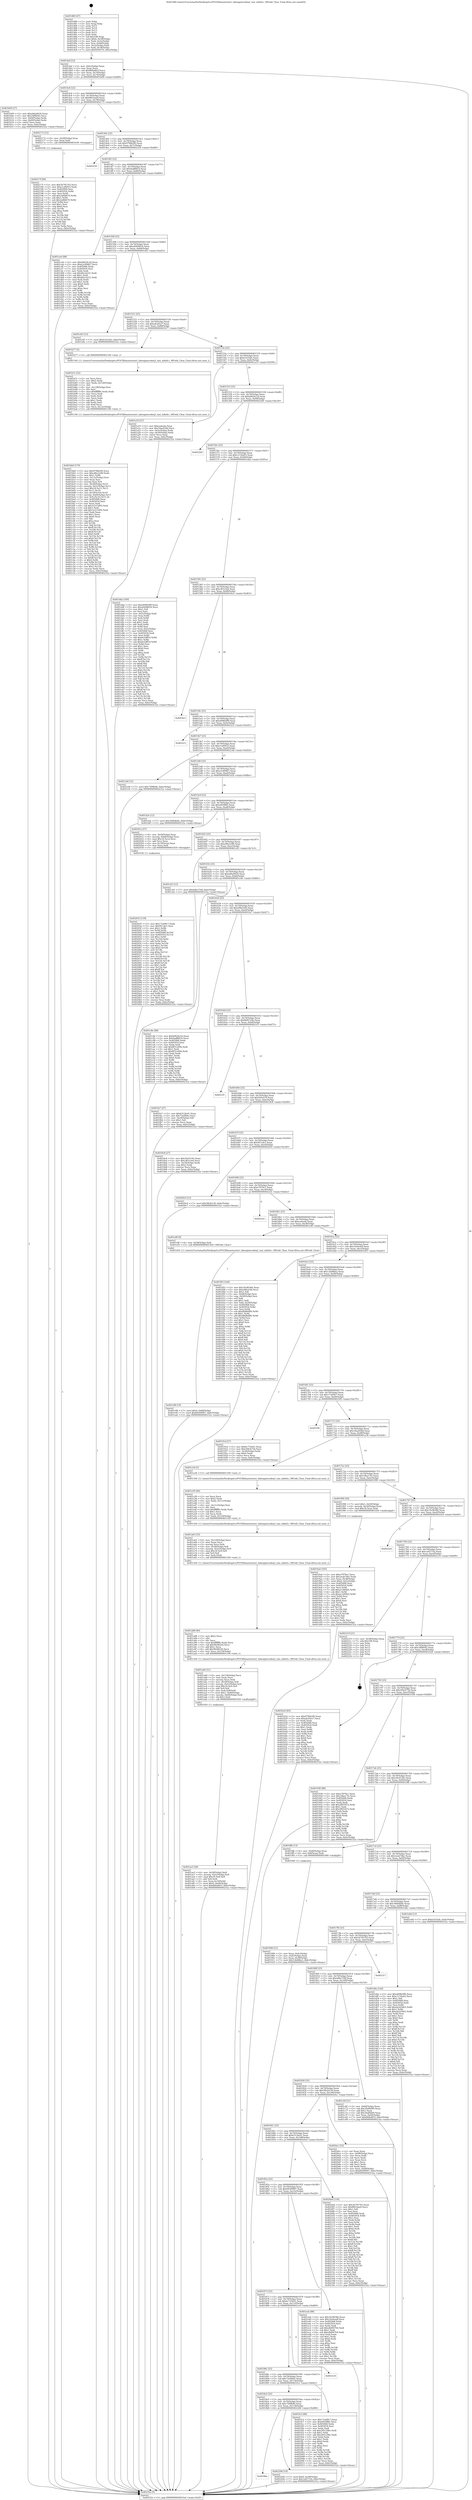 digraph "0x401480" {
  label = "0x401480 (/mnt/c/Users/mathe/Desktop/tcc/POCII/binaries/extr_labenginecodeq3_uiui_mfield.c_MField_Clear_Final-ollvm.out::main(0))"
  labelloc = "t"
  node[shape=record]

  Entry [label="",width=0.3,height=0.3,shape=circle,fillcolor=black,style=filled]
  "0x4014af" [label="{
     0x4014af [23]\l
     | [instrs]\l
     &nbsp;&nbsp;0x4014af \<+3\>: mov -0x6c(%rbp),%eax\l
     &nbsp;&nbsp;0x4014b2 \<+2\>: mov %eax,%ecx\l
     &nbsp;&nbsp;0x4014b4 \<+6\>: sub $0x868a801f,%ecx\l
     &nbsp;&nbsp;0x4014ba \<+3\>: mov %eax,-0x70(%rbp)\l
     &nbsp;&nbsp;0x4014bd \<+3\>: mov %ecx,-0x74(%rbp)\l
     &nbsp;&nbsp;0x4014c0 \<+6\>: je 0000000000401b09 \<main+0x689\>\l
  }"]
  "0x401b09" [label="{
     0x401b09 [27]\l
     | [instrs]\l
     &nbsp;&nbsp;0x401b09 \<+5\>: mov $0xeb6a0629,%eax\l
     &nbsp;&nbsp;0x401b0e \<+5\>: mov $0x24ff4042,%ecx\l
     &nbsp;&nbsp;0x401b13 \<+3\>: mov -0x64(%rbp),%edx\l
     &nbsp;&nbsp;0x401b16 \<+3\>: cmp -0x60(%rbp),%edx\l
     &nbsp;&nbsp;0x401b19 \<+3\>: cmovl %ecx,%eax\l
     &nbsp;&nbsp;0x401b1c \<+3\>: mov %eax,-0x6c(%rbp)\l
     &nbsp;&nbsp;0x401b1f \<+5\>: jmp 000000000040232a \<main+0xeaa\>\l
  }"]
  "0x4014c6" [label="{
     0x4014c6 [22]\l
     | [instrs]\l
     &nbsp;&nbsp;0x4014c6 \<+5\>: jmp 00000000004014cb \<main+0x4b\>\l
     &nbsp;&nbsp;0x4014cb \<+3\>: mov -0x70(%rbp),%eax\l
     &nbsp;&nbsp;0x4014ce \<+5\>: sub $0x8f61bae0,%eax\l
     &nbsp;&nbsp;0x4014d3 \<+3\>: mov %eax,-0x78(%rbp)\l
     &nbsp;&nbsp;0x4014d6 \<+6\>: je 0000000000402173 \<main+0xcf3\>\l
  }"]
  Exit [label="",width=0.3,height=0.3,shape=circle,fillcolor=black,style=filled,peripheries=2]
  "0x402173" [label="{
     0x402173 [12]\l
     | [instrs]\l
     &nbsp;&nbsp;0x402173 \<+4\>: mov -0x58(%rbp),%rax\l
     &nbsp;&nbsp;0x402177 \<+3\>: mov %rax,%rdi\l
     &nbsp;&nbsp;0x40217a \<+5\>: call 0000000000401030 \<free@plt\>\l
     | [calls]\l
     &nbsp;&nbsp;0x401030 \{1\} (unknown)\l
  }"]
  "0x4014dc" [label="{
     0x4014dc [22]\l
     | [instrs]\l
     &nbsp;&nbsp;0x4014dc \<+5\>: jmp 00000000004014e1 \<main+0x61\>\l
     &nbsp;&nbsp;0x4014e1 \<+3\>: mov -0x70(%rbp),%eax\l
     &nbsp;&nbsp;0x4014e4 \<+5\>: sub $0x9796b2f0,%eax\l
     &nbsp;&nbsp;0x4014e9 \<+3\>: mov %eax,-0x7c(%rbp)\l
     &nbsp;&nbsp;0x4014ec \<+6\>: je 0000000000402259 \<main+0xdd9\>\l
  }"]
  "0x4018be" [label="{
     0x4018be\l
  }", style=dashed]
  "0x402259" [label="{
     0x402259\l
  }", style=dashed]
  "0x4014f2" [label="{
     0x4014f2 [22]\l
     | [instrs]\l
     &nbsp;&nbsp;0x4014f2 \<+5\>: jmp 00000000004014f7 \<main+0x77\>\l
     &nbsp;&nbsp;0x4014f7 \<+3\>: mov -0x70(%rbp),%eax\l
     &nbsp;&nbsp;0x4014fa \<+5\>: sub $0x9adf8814,%eax\l
     &nbsp;&nbsp;0x4014ff \<+3\>: mov %eax,-0x80(%rbp)\l
     &nbsp;&nbsp;0x401502 \<+6\>: je 0000000000401ce6 \<main+0x866\>\l
  }"]
  "0x402206" [label="{
     0x402206 [19]\l
     | [instrs]\l
     &nbsp;&nbsp;0x402206 \<+7\>: movl $0x0,-0x38(%rbp)\l
     &nbsp;&nbsp;0x40220d \<+7\>: movl $0x1a6571fa,-0x6c(%rbp)\l
     &nbsp;&nbsp;0x402214 \<+5\>: jmp 000000000040232a \<main+0xeaa\>\l
  }"]
  "0x401ce6" [label="{
     0x401ce6 [88]\l
     | [instrs]\l
     &nbsp;&nbsp;0x401ce6 \<+5\>: mov $0xb9624c2d,%eax\l
     &nbsp;&nbsp;0x401ceb \<+5\>: mov $0xe2c894b7,%ecx\l
     &nbsp;&nbsp;0x401cf0 \<+7\>: mov 0x405068,%edx\l
     &nbsp;&nbsp;0x401cf7 \<+7\>: mov 0x405054,%esi\l
     &nbsp;&nbsp;0x401cfe \<+2\>: mov %edx,%edi\l
     &nbsp;&nbsp;0x401d00 \<+6\>: sub $0x46ccb231,%edi\l
     &nbsp;&nbsp;0x401d06 \<+3\>: sub $0x1,%edi\l
     &nbsp;&nbsp;0x401d09 \<+6\>: add $0x46ccb231,%edi\l
     &nbsp;&nbsp;0x401d0f \<+3\>: imul %edi,%edx\l
     &nbsp;&nbsp;0x401d12 \<+3\>: and $0x1,%edx\l
     &nbsp;&nbsp;0x401d15 \<+3\>: cmp $0x0,%edx\l
     &nbsp;&nbsp;0x401d18 \<+4\>: sete %r8b\l
     &nbsp;&nbsp;0x401d1c \<+3\>: cmp $0xa,%esi\l
     &nbsp;&nbsp;0x401d1f \<+4\>: setl %r9b\l
     &nbsp;&nbsp;0x401d23 \<+3\>: mov %r8b,%r10b\l
     &nbsp;&nbsp;0x401d26 \<+3\>: and %r9b,%r10b\l
     &nbsp;&nbsp;0x401d29 \<+3\>: xor %r9b,%r8b\l
     &nbsp;&nbsp;0x401d2c \<+3\>: or %r8b,%r10b\l
     &nbsp;&nbsp;0x401d2f \<+4\>: test $0x1,%r10b\l
     &nbsp;&nbsp;0x401d33 \<+3\>: cmovne %ecx,%eax\l
     &nbsp;&nbsp;0x401d36 \<+3\>: mov %eax,-0x6c(%rbp)\l
     &nbsp;&nbsp;0x401d39 \<+5\>: jmp 000000000040232a \<main+0xeaa\>\l
  }"]
  "0x401508" [label="{
     0x401508 [25]\l
     | [instrs]\l
     &nbsp;&nbsp;0x401508 \<+5\>: jmp 000000000040150d \<main+0x8d\>\l
     &nbsp;&nbsp;0x40150d \<+3\>: mov -0x70(%rbp),%eax\l
     &nbsp;&nbsp;0x401510 \<+5\>: sub $0xa6448654,%eax\l
     &nbsp;&nbsp;0x401515 \<+6\>: mov %eax,-0x84(%rbp)\l
     &nbsp;&nbsp;0x40151b \<+6\>: je 0000000000401e83 \<main+0xa03\>\l
  }"]
  "0x40217f" [label="{
     0x40217f [94]\l
     | [instrs]\l
     &nbsp;&nbsp;0x40217f \<+5\>: mov $0x3b795743,%ecx\l
     &nbsp;&nbsp;0x402184 \<+5\>: mov $0xe1af0053,%edx\l
     &nbsp;&nbsp;0x402189 \<+7\>: mov 0x405068,%esi\l
     &nbsp;&nbsp;0x402190 \<+8\>: mov 0x405054,%r8d\l
     &nbsp;&nbsp;0x402198 \<+3\>: mov %esi,%r9d\l
     &nbsp;&nbsp;0x40219b \<+7\>: add $0x2af0b670,%r9d\l
     &nbsp;&nbsp;0x4021a2 \<+4\>: sub $0x1,%r9d\l
     &nbsp;&nbsp;0x4021a6 \<+7\>: sub $0x2af0b670,%r9d\l
     &nbsp;&nbsp;0x4021ad \<+4\>: imul %r9d,%esi\l
     &nbsp;&nbsp;0x4021b1 \<+3\>: and $0x1,%esi\l
     &nbsp;&nbsp;0x4021b4 \<+3\>: cmp $0x0,%esi\l
     &nbsp;&nbsp;0x4021b7 \<+4\>: sete %r10b\l
     &nbsp;&nbsp;0x4021bb \<+4\>: cmp $0xa,%r8d\l
     &nbsp;&nbsp;0x4021bf \<+4\>: setl %r11b\l
     &nbsp;&nbsp;0x4021c3 \<+3\>: mov %r10b,%bl\l
     &nbsp;&nbsp;0x4021c6 \<+3\>: and %r11b,%bl\l
     &nbsp;&nbsp;0x4021c9 \<+3\>: xor %r11b,%r10b\l
     &nbsp;&nbsp;0x4021cc \<+3\>: or %r10b,%bl\l
     &nbsp;&nbsp;0x4021cf \<+3\>: test $0x1,%bl\l
     &nbsp;&nbsp;0x4021d2 \<+3\>: cmovne %edx,%ecx\l
     &nbsp;&nbsp;0x4021d5 \<+3\>: mov %ecx,-0x6c(%rbp)\l
     &nbsp;&nbsp;0x4021d8 \<+5\>: jmp 000000000040232a \<main+0xeaa\>\l
  }"]
  "0x401e83" [label="{
     0x401e83 [12]\l
     | [instrs]\l
     &nbsp;&nbsp;0x401e83 \<+7\>: movl $0xb161fafc,-0x6c(%rbp)\l
     &nbsp;&nbsp;0x401e8a \<+5\>: jmp 000000000040232a \<main+0xeaa\>\l
  }"]
  "0x401521" [label="{
     0x401521 [25]\l
     | [instrs]\l
     &nbsp;&nbsp;0x401521 \<+5\>: jmp 0000000000401526 \<main+0xa6\>\l
     &nbsp;&nbsp;0x401526 \<+3\>: mov -0x70(%rbp),%eax\l
     &nbsp;&nbsp;0x401529 \<+5\>: sub $0xafe20ce7,%eax\l
     &nbsp;&nbsp;0x40152e \<+6\>: mov %eax,-0x88(%rbp)\l
     &nbsp;&nbsp;0x401534 \<+6\>: je 0000000000401b77 \<main+0x6f7\>\l
  }"]
  "0x402035" [label="{
     0x402035 [139]\l
     | [instrs]\l
     &nbsp;&nbsp;0x402035 \<+5\>: mov $0x17eb9fc7,%edx\l
     &nbsp;&nbsp;0x40203a \<+5\>: mov $0x9f11de1,%esi\l
     &nbsp;&nbsp;0x40203f \<+3\>: mov $0x1,%r8b\l
     &nbsp;&nbsp;0x402042 \<+3\>: xor %r9d,%r9d\l
     &nbsp;&nbsp;0x402045 \<+8\>: mov 0x405068,%r10d\l
     &nbsp;&nbsp;0x40204d \<+8\>: mov 0x405054,%r11d\l
     &nbsp;&nbsp;0x402055 \<+4\>: sub $0x1,%r9d\l
     &nbsp;&nbsp;0x402059 \<+3\>: mov %r10d,%ebx\l
     &nbsp;&nbsp;0x40205c \<+3\>: add %r9d,%ebx\l
     &nbsp;&nbsp;0x40205f \<+4\>: imul %ebx,%r10d\l
     &nbsp;&nbsp;0x402063 \<+4\>: and $0x1,%r10d\l
     &nbsp;&nbsp;0x402067 \<+4\>: cmp $0x0,%r10d\l
     &nbsp;&nbsp;0x40206b \<+4\>: sete %r14b\l
     &nbsp;&nbsp;0x40206f \<+4\>: cmp $0xa,%r11d\l
     &nbsp;&nbsp;0x402073 \<+4\>: setl %r15b\l
     &nbsp;&nbsp;0x402077 \<+3\>: mov %r14b,%r12b\l
     &nbsp;&nbsp;0x40207a \<+4\>: xor $0xff,%r12b\l
     &nbsp;&nbsp;0x40207e \<+3\>: mov %r15b,%r13b\l
     &nbsp;&nbsp;0x402081 \<+4\>: xor $0xff,%r13b\l
     &nbsp;&nbsp;0x402085 \<+4\>: xor $0x1,%r8b\l
     &nbsp;&nbsp;0x402089 \<+3\>: mov %r12b,%al\l
     &nbsp;&nbsp;0x40208c \<+2\>: and $0xff,%al\l
     &nbsp;&nbsp;0x40208e \<+3\>: and %r8b,%r14b\l
     &nbsp;&nbsp;0x402091 \<+3\>: mov %r13b,%cl\l
     &nbsp;&nbsp;0x402094 \<+3\>: and $0xff,%cl\l
     &nbsp;&nbsp;0x402097 \<+3\>: and %r8b,%r15b\l
     &nbsp;&nbsp;0x40209a \<+3\>: or %r14b,%al\l
     &nbsp;&nbsp;0x40209d \<+3\>: or %r15b,%cl\l
     &nbsp;&nbsp;0x4020a0 \<+2\>: xor %cl,%al\l
     &nbsp;&nbsp;0x4020a2 \<+3\>: or %r13b,%r12b\l
     &nbsp;&nbsp;0x4020a5 \<+4\>: xor $0xff,%r12b\l
     &nbsp;&nbsp;0x4020a9 \<+4\>: or $0x1,%r8b\l
     &nbsp;&nbsp;0x4020ad \<+3\>: and %r8b,%r12b\l
     &nbsp;&nbsp;0x4020b0 \<+3\>: or %r12b,%al\l
     &nbsp;&nbsp;0x4020b3 \<+2\>: test $0x1,%al\l
     &nbsp;&nbsp;0x4020b5 \<+3\>: cmovne %esi,%edx\l
     &nbsp;&nbsp;0x4020b8 \<+3\>: mov %edx,-0x6c(%rbp)\l
     &nbsp;&nbsp;0x4020bb \<+5\>: jmp 000000000040232a \<main+0xeaa\>\l
  }"]
  "0x401b77" [label="{
     0x401b77 [5]\l
     | [instrs]\l
     &nbsp;&nbsp;0x401b77 \<+5\>: call 0000000000401160 \<next_i\>\l
     | [calls]\l
     &nbsp;&nbsp;0x401160 \{1\} (/mnt/c/Users/mathe/Desktop/tcc/POCII/binaries/extr_labenginecodeq3_uiui_mfield.c_MField_Clear_Final-ollvm.out::next_i)\l
  }"]
  "0x40153a" [label="{
     0x40153a [25]\l
     | [instrs]\l
     &nbsp;&nbsp;0x40153a \<+5\>: jmp 000000000040153f \<main+0xbf\>\l
     &nbsp;&nbsp;0x40153f \<+3\>: mov -0x70(%rbp),%eax\l
     &nbsp;&nbsp;0x401542 \<+5\>: sub $0xb161fafc,%eax\l
     &nbsp;&nbsp;0x401547 \<+6\>: mov %eax,-0x8c(%rbp)\l
     &nbsp;&nbsp;0x40154d \<+6\>: je 0000000000401a19 \<main+0x599\>\l
  }"]
  "0x4018a5" [label="{
     0x4018a5 [25]\l
     | [instrs]\l
     &nbsp;&nbsp;0x4018a5 \<+5\>: jmp 00000000004018aa \<main+0x42a\>\l
     &nbsp;&nbsp;0x4018aa \<+3\>: mov -0x70(%rbp),%eax\l
     &nbsp;&nbsp;0x4018ad \<+5\>: sub $0x75f9fb46,%eax\l
     &nbsp;&nbsp;0x4018b2 \<+6\>: mov %eax,-0x118(%rbp)\l
     &nbsp;&nbsp;0x4018b8 \<+6\>: je 0000000000402206 \<main+0xd86\>\l
  }"]
  "0x401a19" [label="{
     0x401a19 [27]\l
     | [instrs]\l
     &nbsp;&nbsp;0x401a19 \<+5\>: mov $0xeadeafa,%eax\l
     &nbsp;&nbsp;0x401a1e \<+5\>: mov $0x18aa934d,%ecx\l
     &nbsp;&nbsp;0x401a23 \<+3\>: mov -0x5c(%rbp),%edx\l
     &nbsp;&nbsp;0x401a26 \<+3\>: cmp -0x50(%rbp),%edx\l
     &nbsp;&nbsp;0x401a29 \<+3\>: cmovl %ecx,%eax\l
     &nbsp;&nbsp;0x401a2c \<+3\>: mov %eax,-0x6c(%rbp)\l
     &nbsp;&nbsp;0x401a2f \<+5\>: jmp 000000000040232a \<main+0xeaa\>\l
  }"]
  "0x401553" [label="{
     0x401553 [25]\l
     | [instrs]\l
     &nbsp;&nbsp;0x401553 \<+5\>: jmp 0000000000401558 \<main+0xd8\>\l
     &nbsp;&nbsp;0x401558 \<+3\>: mov -0x70(%rbp),%eax\l
     &nbsp;&nbsp;0x40155b \<+5\>: sub $0xb9624c2d,%eax\l
     &nbsp;&nbsp;0x401560 \<+6\>: mov %eax,-0x90(%rbp)\l
     &nbsp;&nbsp;0x401566 \<+6\>: je 00000000004022b9 \<main+0xe39\>\l
  }"]
  "0x401fc2" [label="{
     0x401fc2 [88]\l
     | [instrs]\l
     &nbsp;&nbsp;0x401fc2 \<+5\>: mov $0x17eb9fc7,%eax\l
     &nbsp;&nbsp;0x401fc7 \<+5\>: mov $0xe859f8fc,%ecx\l
     &nbsp;&nbsp;0x401fcc \<+7\>: mov 0x405068,%edx\l
     &nbsp;&nbsp;0x401fd3 \<+7\>: mov 0x405054,%esi\l
     &nbsp;&nbsp;0x401fda \<+2\>: mov %edx,%edi\l
     &nbsp;&nbsp;0x401fdc \<+6\>: sub $0x205c29bc,%edi\l
     &nbsp;&nbsp;0x401fe2 \<+3\>: sub $0x1,%edi\l
     &nbsp;&nbsp;0x401fe5 \<+6\>: add $0x205c29bc,%edi\l
     &nbsp;&nbsp;0x401feb \<+3\>: imul %edi,%edx\l
     &nbsp;&nbsp;0x401fee \<+3\>: and $0x1,%edx\l
     &nbsp;&nbsp;0x401ff1 \<+3\>: cmp $0x0,%edx\l
     &nbsp;&nbsp;0x401ff4 \<+4\>: sete %r8b\l
     &nbsp;&nbsp;0x401ff8 \<+3\>: cmp $0xa,%esi\l
     &nbsp;&nbsp;0x401ffb \<+4\>: setl %r9b\l
     &nbsp;&nbsp;0x401fff \<+3\>: mov %r8b,%r10b\l
     &nbsp;&nbsp;0x402002 \<+3\>: and %r9b,%r10b\l
     &nbsp;&nbsp;0x402005 \<+3\>: xor %r9b,%r8b\l
     &nbsp;&nbsp;0x402008 \<+3\>: or %r8b,%r10b\l
     &nbsp;&nbsp;0x40200b \<+4\>: test $0x1,%r10b\l
     &nbsp;&nbsp;0x40200f \<+3\>: cmovne %ecx,%eax\l
     &nbsp;&nbsp;0x402012 \<+3\>: mov %eax,-0x6c(%rbp)\l
     &nbsp;&nbsp;0x402015 \<+5\>: jmp 000000000040232a \<main+0xeaa\>\l
  }"]
  "0x4022b9" [label="{
     0x4022b9\l
  }", style=dashed]
  "0x40156c" [label="{
     0x40156c [25]\l
     | [instrs]\l
     &nbsp;&nbsp;0x40156c \<+5\>: jmp 0000000000401571 \<main+0xf1\>\l
     &nbsp;&nbsp;0x401571 \<+3\>: mov -0x70(%rbp),%eax\l
     &nbsp;&nbsp;0x401574 \<+5\>: sub $0xc1156a03,%eax\l
     &nbsp;&nbsp;0x401579 \<+6\>: mov %eax,-0x94(%rbp)\l
     &nbsp;&nbsp;0x40157f \<+6\>: je 0000000000401dda \<main+0x95a\>\l
  }"]
  "0x40188c" [label="{
     0x40188c [25]\l
     | [instrs]\l
     &nbsp;&nbsp;0x40188c \<+5\>: jmp 0000000000401891 \<main+0x411\>\l
     &nbsp;&nbsp;0x401891 \<+3\>: mov -0x70(%rbp),%eax\l
     &nbsp;&nbsp;0x401894 \<+5\>: sub $0x72efdb4c,%eax\l
     &nbsp;&nbsp;0x401899 \<+6\>: mov %eax,-0x114(%rbp)\l
     &nbsp;&nbsp;0x40189f \<+6\>: je 0000000000401fc2 \<main+0xb42\>\l
  }"]
  "0x401dda" [label="{
     0x401dda [169]\l
     | [instrs]\l
     &nbsp;&nbsp;0x401dda \<+5\>: mov $0xd498e9f9,%eax\l
     &nbsp;&nbsp;0x401ddf \<+5\>: mov $0xa6448654,%ecx\l
     &nbsp;&nbsp;0x401de4 \<+2\>: mov $0x1,%dl\l
     &nbsp;&nbsp;0x401de6 \<+2\>: xor %esi,%esi\l
     &nbsp;&nbsp;0x401de8 \<+3\>: mov -0x5c(%rbp),%edi\l
     &nbsp;&nbsp;0x401deb \<+3\>: mov %esi,%r8d\l
     &nbsp;&nbsp;0x401dee \<+3\>: sub %edi,%r8d\l
     &nbsp;&nbsp;0x401df1 \<+2\>: mov %esi,%edi\l
     &nbsp;&nbsp;0x401df3 \<+3\>: sub $0x1,%edi\l
     &nbsp;&nbsp;0x401df6 \<+3\>: add %edi,%r8d\l
     &nbsp;&nbsp;0x401df9 \<+3\>: sub %r8d,%esi\l
     &nbsp;&nbsp;0x401dfc \<+3\>: mov %esi,-0x5c(%rbp)\l
     &nbsp;&nbsp;0x401dff \<+7\>: mov 0x405068,%esi\l
     &nbsp;&nbsp;0x401e06 \<+7\>: mov 0x405054,%edi\l
     &nbsp;&nbsp;0x401e0d \<+3\>: mov %esi,%r8d\l
     &nbsp;&nbsp;0x401e10 \<+7\>: add $0x6e5dff14,%r8d\l
     &nbsp;&nbsp;0x401e17 \<+4\>: sub $0x1,%r8d\l
     &nbsp;&nbsp;0x401e1b \<+7\>: sub $0x6e5dff14,%r8d\l
     &nbsp;&nbsp;0x401e22 \<+4\>: imul %r8d,%esi\l
     &nbsp;&nbsp;0x401e26 \<+3\>: and $0x1,%esi\l
     &nbsp;&nbsp;0x401e29 \<+3\>: cmp $0x0,%esi\l
     &nbsp;&nbsp;0x401e2c \<+4\>: sete %r9b\l
     &nbsp;&nbsp;0x401e30 \<+3\>: cmp $0xa,%edi\l
     &nbsp;&nbsp;0x401e33 \<+4\>: setl %r10b\l
     &nbsp;&nbsp;0x401e37 \<+3\>: mov %r9b,%r11b\l
     &nbsp;&nbsp;0x401e3a \<+4\>: xor $0xff,%r11b\l
     &nbsp;&nbsp;0x401e3e \<+3\>: mov %r10b,%bl\l
     &nbsp;&nbsp;0x401e41 \<+3\>: xor $0xff,%bl\l
     &nbsp;&nbsp;0x401e44 \<+3\>: xor $0x0,%dl\l
     &nbsp;&nbsp;0x401e47 \<+3\>: mov %r11b,%r14b\l
     &nbsp;&nbsp;0x401e4a \<+4\>: and $0x0,%r14b\l
     &nbsp;&nbsp;0x401e4e \<+3\>: and %dl,%r9b\l
     &nbsp;&nbsp;0x401e51 \<+3\>: mov %bl,%r15b\l
     &nbsp;&nbsp;0x401e54 \<+4\>: and $0x0,%r15b\l
     &nbsp;&nbsp;0x401e58 \<+3\>: and %dl,%r10b\l
     &nbsp;&nbsp;0x401e5b \<+3\>: or %r9b,%r14b\l
     &nbsp;&nbsp;0x401e5e \<+3\>: or %r10b,%r15b\l
     &nbsp;&nbsp;0x401e61 \<+3\>: xor %r15b,%r14b\l
     &nbsp;&nbsp;0x401e64 \<+3\>: or %bl,%r11b\l
     &nbsp;&nbsp;0x401e67 \<+4\>: xor $0xff,%r11b\l
     &nbsp;&nbsp;0x401e6b \<+3\>: or $0x0,%dl\l
     &nbsp;&nbsp;0x401e6e \<+3\>: and %dl,%r11b\l
     &nbsp;&nbsp;0x401e71 \<+3\>: or %r11b,%r14b\l
     &nbsp;&nbsp;0x401e74 \<+4\>: test $0x1,%r14b\l
     &nbsp;&nbsp;0x401e78 \<+3\>: cmovne %ecx,%eax\l
     &nbsp;&nbsp;0x401e7b \<+3\>: mov %eax,-0x6c(%rbp)\l
     &nbsp;&nbsp;0x401e7e \<+5\>: jmp 000000000040232a \<main+0xeaa\>\l
  }"]
  "0x401585" [label="{
     0x401585 [25]\l
     | [instrs]\l
     &nbsp;&nbsp;0x401585 \<+5\>: jmp 000000000040158a \<main+0x10a\>\l
     &nbsp;&nbsp;0x40158a \<+3\>: mov -0x70(%rbp),%eax\l
     &nbsp;&nbsp;0x40158d \<+5\>: sub $0xc4f1e3e6,%eax\l
     &nbsp;&nbsp;0x401592 \<+6\>: mov %eax,-0x98(%rbp)\l
     &nbsp;&nbsp;0x401598 \<+6\>: je 00000000004018e3 \<main+0x463\>\l
  }"]
  "0x4021e9" [label="{
     0x4021e9\l
  }", style=dashed]
  "0x4018e3" [label="{
     0x4018e3\l
  }", style=dashed]
  "0x40159e" [label="{
     0x40159e [25]\l
     | [instrs]\l
     &nbsp;&nbsp;0x40159e \<+5\>: jmp 00000000004015a3 \<main+0x123\>\l
     &nbsp;&nbsp;0x4015a3 \<+3\>: mov -0x70(%rbp),%eax\l
     &nbsp;&nbsp;0x4015a6 \<+5\>: sub $0xd498e9f9,%eax\l
     &nbsp;&nbsp;0x4015ab \<+6\>: mov %eax,-0x9c(%rbp)\l
     &nbsp;&nbsp;0x4015b1 \<+6\>: je 00000000004022c5 \<main+0xe45\>\l
  }"]
  "0x401873" [label="{
     0x401873 [25]\l
     | [instrs]\l
     &nbsp;&nbsp;0x401873 \<+5\>: jmp 0000000000401878 \<main+0x3f8\>\l
     &nbsp;&nbsp;0x401878 \<+3\>: mov -0x70(%rbp),%eax\l
     &nbsp;&nbsp;0x40187b \<+5\>: sub $0x6c719e01,%eax\l
     &nbsp;&nbsp;0x401880 \<+6\>: mov %eax,-0x110(%rbp)\l
     &nbsp;&nbsp;0x401886 \<+6\>: je 00000000004021e9 \<main+0xd69\>\l
  }"]
  "0x4022c5" [label="{
     0x4022c5\l
  }", style=dashed]
  "0x4015b7" [label="{
     0x4015b7 [25]\l
     | [instrs]\l
     &nbsp;&nbsp;0x4015b7 \<+5\>: jmp 00000000004015bc \<main+0x13c\>\l
     &nbsp;&nbsp;0x4015bc \<+3\>: mov -0x70(%rbp),%eax\l
     &nbsp;&nbsp;0x4015bf \<+5\>: sub $0xe1af0053,%eax\l
     &nbsp;&nbsp;0x4015c4 \<+6\>: mov %eax,-0xa0(%rbp)\l
     &nbsp;&nbsp;0x4015ca \<+6\>: je 00000000004021dd \<main+0xd5d\>\l
  }"]
  "0x401eab" [label="{
     0x401eab [88]\l
     | [instrs]\l
     &nbsp;&nbsp;0x401eab \<+5\>: mov $0x19c96366,%eax\l
     &nbsp;&nbsp;0x401eb0 \<+5\>: mov $0x10e0eadf,%ecx\l
     &nbsp;&nbsp;0x401eb5 \<+7\>: mov 0x405068,%edx\l
     &nbsp;&nbsp;0x401ebc \<+7\>: mov 0x405054,%esi\l
     &nbsp;&nbsp;0x401ec3 \<+2\>: mov %edx,%edi\l
     &nbsp;&nbsp;0x401ec5 \<+6\>: add $0xe8d94704,%edi\l
     &nbsp;&nbsp;0x401ecb \<+3\>: sub $0x1,%edi\l
     &nbsp;&nbsp;0x401ece \<+6\>: sub $0xe8d94704,%edi\l
     &nbsp;&nbsp;0x401ed4 \<+3\>: imul %edi,%edx\l
     &nbsp;&nbsp;0x401ed7 \<+3\>: and $0x1,%edx\l
     &nbsp;&nbsp;0x401eda \<+3\>: cmp $0x0,%edx\l
     &nbsp;&nbsp;0x401edd \<+4\>: sete %r8b\l
     &nbsp;&nbsp;0x401ee1 \<+3\>: cmp $0xa,%esi\l
     &nbsp;&nbsp;0x401ee4 \<+4\>: setl %r9b\l
     &nbsp;&nbsp;0x401ee8 \<+3\>: mov %r8b,%r10b\l
     &nbsp;&nbsp;0x401eeb \<+3\>: and %r9b,%r10b\l
     &nbsp;&nbsp;0x401eee \<+3\>: xor %r9b,%r8b\l
     &nbsp;&nbsp;0x401ef1 \<+3\>: or %r8b,%r10b\l
     &nbsp;&nbsp;0x401ef4 \<+4\>: test $0x1,%r10b\l
     &nbsp;&nbsp;0x401ef8 \<+3\>: cmovne %ecx,%eax\l
     &nbsp;&nbsp;0x401efb \<+3\>: mov %eax,-0x6c(%rbp)\l
     &nbsp;&nbsp;0x401efe \<+5\>: jmp 000000000040232a \<main+0xeaa\>\l
  }"]
  "0x4021dd" [label="{
     0x4021dd [12]\l
     | [instrs]\l
     &nbsp;&nbsp;0x4021dd \<+7\>: movl $0x75f9fb46,-0x6c(%rbp)\l
     &nbsp;&nbsp;0x4021e4 \<+5\>: jmp 000000000040232a \<main+0xeaa\>\l
  }"]
  "0x4015d0" [label="{
     0x4015d0 [25]\l
     | [instrs]\l
     &nbsp;&nbsp;0x4015d0 \<+5\>: jmp 00000000004015d5 \<main+0x155\>\l
     &nbsp;&nbsp;0x4015d5 \<+3\>: mov -0x70(%rbp),%eax\l
     &nbsp;&nbsp;0x4015d8 \<+5\>: sub $0xe2c894b7,%eax\l
     &nbsp;&nbsp;0x4015dd \<+6\>: mov %eax,-0xa4(%rbp)\l
     &nbsp;&nbsp;0x4015e3 \<+6\>: je 0000000000401d3e \<main+0x8be\>\l
  }"]
  "0x40185a" [label="{
     0x40185a [25]\l
     | [instrs]\l
     &nbsp;&nbsp;0x40185a \<+5\>: jmp 000000000040185f \<main+0x3df\>\l
     &nbsp;&nbsp;0x40185f \<+3\>: mov -0x70(%rbp),%eax\l
     &nbsp;&nbsp;0x401862 \<+5\>: sub $0x68309997,%eax\l
     &nbsp;&nbsp;0x401867 \<+6\>: mov %eax,-0x10c(%rbp)\l
     &nbsp;&nbsp;0x40186d \<+6\>: je 0000000000401eab \<main+0xa2b\>\l
  }"]
  "0x401d3e" [label="{
     0x401d3e [12]\l
     | [instrs]\l
     &nbsp;&nbsp;0x401d3e \<+7\>: movl $0x39d0db9e,-0x6c(%rbp)\l
     &nbsp;&nbsp;0x401d45 \<+5\>: jmp 000000000040232a \<main+0xeaa\>\l
  }"]
  "0x4015e9" [label="{
     0x4015e9 [25]\l
     | [instrs]\l
     &nbsp;&nbsp;0x4015e9 \<+5\>: jmp 00000000004015ee \<main+0x16e\>\l
     &nbsp;&nbsp;0x4015ee \<+3\>: mov -0x70(%rbp),%eax\l
     &nbsp;&nbsp;0x4015f1 \<+5\>: sub $0xe859f8fc,%eax\l
     &nbsp;&nbsp;0x4015f6 \<+6\>: mov %eax,-0xa8(%rbp)\l
     &nbsp;&nbsp;0x4015fc \<+6\>: je 000000000040201a \<main+0xb9a\>\l
  }"]
  "0x4020ed" [label="{
     0x4020ed [134]\l
     | [instrs]\l
     &nbsp;&nbsp;0x4020ed \<+5\>: mov $0x3b795743,%eax\l
     &nbsp;&nbsp;0x4020f2 \<+5\>: mov $0x8f61bae0,%ecx\l
     &nbsp;&nbsp;0x4020f7 \<+2\>: mov $0x1,%dl\l
     &nbsp;&nbsp;0x4020f9 \<+2\>: xor %esi,%esi\l
     &nbsp;&nbsp;0x4020fb \<+7\>: mov 0x405068,%edi\l
     &nbsp;&nbsp;0x402102 \<+8\>: mov 0x405054,%r8d\l
     &nbsp;&nbsp;0x40210a \<+3\>: sub $0x1,%esi\l
     &nbsp;&nbsp;0x40210d \<+3\>: mov %edi,%r9d\l
     &nbsp;&nbsp;0x402110 \<+3\>: add %esi,%r9d\l
     &nbsp;&nbsp;0x402113 \<+4\>: imul %r9d,%edi\l
     &nbsp;&nbsp;0x402117 \<+3\>: and $0x1,%edi\l
     &nbsp;&nbsp;0x40211a \<+3\>: cmp $0x0,%edi\l
     &nbsp;&nbsp;0x40211d \<+4\>: sete %r10b\l
     &nbsp;&nbsp;0x402121 \<+4\>: cmp $0xa,%r8d\l
     &nbsp;&nbsp;0x402125 \<+4\>: setl %r11b\l
     &nbsp;&nbsp;0x402129 \<+3\>: mov %r10b,%bl\l
     &nbsp;&nbsp;0x40212c \<+3\>: xor $0xff,%bl\l
     &nbsp;&nbsp;0x40212f \<+3\>: mov %r11b,%r14b\l
     &nbsp;&nbsp;0x402132 \<+4\>: xor $0xff,%r14b\l
     &nbsp;&nbsp;0x402136 \<+3\>: xor $0x1,%dl\l
     &nbsp;&nbsp;0x402139 \<+3\>: mov %bl,%r15b\l
     &nbsp;&nbsp;0x40213c \<+4\>: and $0xff,%r15b\l
     &nbsp;&nbsp;0x402140 \<+3\>: and %dl,%r10b\l
     &nbsp;&nbsp;0x402143 \<+3\>: mov %r14b,%r12b\l
     &nbsp;&nbsp;0x402146 \<+4\>: and $0xff,%r12b\l
     &nbsp;&nbsp;0x40214a \<+3\>: and %dl,%r11b\l
     &nbsp;&nbsp;0x40214d \<+3\>: or %r10b,%r15b\l
     &nbsp;&nbsp;0x402150 \<+3\>: or %r11b,%r12b\l
     &nbsp;&nbsp;0x402153 \<+3\>: xor %r12b,%r15b\l
     &nbsp;&nbsp;0x402156 \<+3\>: or %r14b,%bl\l
     &nbsp;&nbsp;0x402159 \<+3\>: xor $0xff,%bl\l
     &nbsp;&nbsp;0x40215c \<+3\>: or $0x1,%dl\l
     &nbsp;&nbsp;0x40215f \<+2\>: and %dl,%bl\l
     &nbsp;&nbsp;0x402161 \<+3\>: or %bl,%r15b\l
     &nbsp;&nbsp;0x402164 \<+4\>: test $0x1,%r15b\l
     &nbsp;&nbsp;0x402168 \<+3\>: cmovne %ecx,%eax\l
     &nbsp;&nbsp;0x40216b \<+3\>: mov %eax,-0x6c(%rbp)\l
     &nbsp;&nbsp;0x40216e \<+5\>: jmp 000000000040232a \<main+0xeaa\>\l
  }"]
  "0x40201a" [label="{
     0x40201a [27]\l
     | [instrs]\l
     &nbsp;&nbsp;0x40201a \<+4\>: mov -0x58(%rbp),%rax\l
     &nbsp;&nbsp;0x40201e \<+4\>: movslq -0x68(%rbp),%rcx\l
     &nbsp;&nbsp;0x402022 \<+4\>: imul $0x18,%rcx,%rcx\l
     &nbsp;&nbsp;0x402026 \<+3\>: add %rcx,%rax\l
     &nbsp;&nbsp;0x402029 \<+4\>: mov 0x10(%rax),%rax\l
     &nbsp;&nbsp;0x40202d \<+3\>: mov %rax,%rdi\l
     &nbsp;&nbsp;0x402030 \<+5\>: call 0000000000401030 \<free@plt\>\l
     | [calls]\l
     &nbsp;&nbsp;0x401030 \{1\} (unknown)\l
  }"]
  "0x401602" [label="{
     0x401602 [25]\l
     | [instrs]\l
     &nbsp;&nbsp;0x401602 \<+5\>: jmp 0000000000401607 \<main+0x187\>\l
     &nbsp;&nbsp;0x401607 \<+3\>: mov -0x70(%rbp),%eax\l
     &nbsp;&nbsp;0x40160a \<+5\>: sub $0xe86a3c89,%eax\l
     &nbsp;&nbsp;0x40160f \<+6\>: mov %eax,-0xac(%rbp)\l
     &nbsp;&nbsp;0x401615 \<+6\>: je 0000000000401c63 \<main+0x7e3\>\l
  }"]
  "0x401841" [label="{
     0x401841 [25]\l
     | [instrs]\l
     &nbsp;&nbsp;0x401841 \<+5\>: jmp 0000000000401846 \<main+0x3c6\>\l
     &nbsp;&nbsp;0x401846 \<+3\>: mov -0x70(%rbp),%eax\l
     &nbsp;&nbsp;0x401849 \<+5\>: sub $0x6312bef1,%eax\l
     &nbsp;&nbsp;0x40184e \<+6\>: mov %eax,-0x108(%rbp)\l
     &nbsp;&nbsp;0x401854 \<+6\>: je 00000000004020ed \<main+0xc6d\>\l
  }"]
  "0x401c63" [label="{
     0x401c63 [12]\l
     | [instrs]\l
     &nbsp;&nbsp;0x401c63 \<+7\>: movl $0x4dbe756f,-0x6c(%rbp)\l
     &nbsp;&nbsp;0x401c6a \<+5\>: jmp 000000000040232a \<main+0xeaa\>\l
  }"]
  "0x40161b" [label="{
     0x40161b [25]\l
     | [instrs]\l
     &nbsp;&nbsp;0x40161b \<+5\>: jmp 0000000000401620 \<main+0x1a0\>\l
     &nbsp;&nbsp;0x401620 \<+3\>: mov -0x70(%rbp),%eax\l
     &nbsp;&nbsp;0x401623 \<+5\>: sub $0xeb6a0629,%eax\l
     &nbsp;&nbsp;0x401628 \<+6\>: mov %eax,-0xb0(%rbp)\l
     &nbsp;&nbsp;0x40162e \<+6\>: je 0000000000401c8e \<main+0x80e\>\l
  }"]
  "0x4020cc" [label="{
     0x4020cc [33]\l
     | [instrs]\l
     &nbsp;&nbsp;0x4020cc \<+2\>: xor %eax,%eax\l
     &nbsp;&nbsp;0x4020ce \<+3\>: mov -0x68(%rbp),%ecx\l
     &nbsp;&nbsp;0x4020d1 \<+2\>: mov %eax,%edx\l
     &nbsp;&nbsp;0x4020d3 \<+2\>: sub %ecx,%edx\l
     &nbsp;&nbsp;0x4020d5 \<+2\>: mov %eax,%ecx\l
     &nbsp;&nbsp;0x4020d7 \<+3\>: sub $0x1,%ecx\l
     &nbsp;&nbsp;0x4020da \<+2\>: add %ecx,%edx\l
     &nbsp;&nbsp;0x4020dc \<+2\>: sub %edx,%eax\l
     &nbsp;&nbsp;0x4020de \<+3\>: mov %eax,-0x68(%rbp)\l
     &nbsp;&nbsp;0x4020e1 \<+7\>: movl $0x68309997,-0x6c(%rbp)\l
     &nbsp;&nbsp;0x4020e8 \<+5\>: jmp 000000000040232a \<main+0xeaa\>\l
  }"]
  "0x401c8e" [label="{
     0x401c8e [88]\l
     | [instrs]\l
     &nbsp;&nbsp;0x401c8e \<+5\>: mov $0xb9624c2d,%eax\l
     &nbsp;&nbsp;0x401c93 \<+5\>: mov $0x9adf8814,%ecx\l
     &nbsp;&nbsp;0x401c98 \<+7\>: mov 0x405068,%edx\l
     &nbsp;&nbsp;0x401c9f \<+7\>: mov 0x405054,%esi\l
     &nbsp;&nbsp;0x401ca6 \<+2\>: mov %edx,%edi\l
     &nbsp;&nbsp;0x401ca8 \<+6\>: add $0x8f31e694,%edi\l
     &nbsp;&nbsp;0x401cae \<+3\>: sub $0x1,%edi\l
     &nbsp;&nbsp;0x401cb1 \<+6\>: sub $0x8f31e694,%edi\l
     &nbsp;&nbsp;0x401cb7 \<+3\>: imul %edi,%edx\l
     &nbsp;&nbsp;0x401cba \<+3\>: and $0x1,%edx\l
     &nbsp;&nbsp;0x401cbd \<+3\>: cmp $0x0,%edx\l
     &nbsp;&nbsp;0x401cc0 \<+4\>: sete %r8b\l
     &nbsp;&nbsp;0x401cc4 \<+3\>: cmp $0xa,%esi\l
     &nbsp;&nbsp;0x401cc7 \<+4\>: setl %r9b\l
     &nbsp;&nbsp;0x401ccb \<+3\>: mov %r8b,%r10b\l
     &nbsp;&nbsp;0x401cce \<+3\>: and %r9b,%r10b\l
     &nbsp;&nbsp;0x401cd1 \<+3\>: xor %r9b,%r8b\l
     &nbsp;&nbsp;0x401cd4 \<+3\>: or %r8b,%r10b\l
     &nbsp;&nbsp;0x401cd7 \<+4\>: test $0x1,%r10b\l
     &nbsp;&nbsp;0x401cdb \<+3\>: cmovne %ecx,%eax\l
     &nbsp;&nbsp;0x401cde \<+3\>: mov %eax,-0x6c(%rbp)\l
     &nbsp;&nbsp;0x401ce1 \<+5\>: jmp 000000000040232a \<main+0xeaa\>\l
  }"]
  "0x401634" [label="{
     0x401634 [25]\l
     | [instrs]\l
     &nbsp;&nbsp;0x401634 \<+5\>: jmp 0000000000401639 \<main+0x1b9\>\l
     &nbsp;&nbsp;0x401639 \<+3\>: mov -0x70(%rbp),%eax\l
     &nbsp;&nbsp;0x40163c \<+5\>: sub $0xef0b3c94,%eax\l
     &nbsp;&nbsp;0x401641 \<+6\>: mov %eax,-0xb4(%rbp)\l
     &nbsp;&nbsp;0x401647 \<+6\>: je 0000000000401fa7 \<main+0xb27\>\l
  }"]
  "0x401e98" [label="{
     0x401e98 [19]\l
     | [instrs]\l
     &nbsp;&nbsp;0x401e98 \<+7\>: movl $0x0,-0x68(%rbp)\l
     &nbsp;&nbsp;0x401e9f \<+7\>: movl $0x68309997,-0x6c(%rbp)\l
     &nbsp;&nbsp;0x401ea6 \<+5\>: jmp 000000000040232a \<main+0xeaa\>\l
  }"]
  "0x401fa7" [label="{
     0x401fa7 [27]\l
     | [instrs]\l
     &nbsp;&nbsp;0x401fa7 \<+5\>: mov $0x6312bef1,%eax\l
     &nbsp;&nbsp;0x401fac \<+5\>: mov $0x72efdb4c,%ecx\l
     &nbsp;&nbsp;0x401fb1 \<+3\>: mov -0x29(%rbp),%dl\l
     &nbsp;&nbsp;0x401fb4 \<+3\>: test $0x1,%dl\l
     &nbsp;&nbsp;0x401fb7 \<+3\>: cmovne %ecx,%eax\l
     &nbsp;&nbsp;0x401fba \<+3\>: mov %eax,-0x6c(%rbp)\l
     &nbsp;&nbsp;0x401fbd \<+5\>: jmp 000000000040232a \<main+0xeaa\>\l
  }"]
  "0x40164d" [label="{
     0x40164d [25]\l
     | [instrs]\l
     &nbsp;&nbsp;0x40164d \<+5\>: jmp 0000000000401652 \<main+0x1d2\>\l
     &nbsp;&nbsp;0x401652 \<+3\>: mov -0x70(%rbp),%eax\l
     &nbsp;&nbsp;0x401655 \<+5\>: sub $0xfb067e9e,%eax\l
     &nbsp;&nbsp;0x40165a \<+6\>: mov %eax,-0xb8(%rbp)\l
     &nbsp;&nbsp;0x401660 \<+6\>: je 00000000004021f5 \<main+0xd75\>\l
  }"]
  "0x401828" [label="{
     0x401828 [25]\l
     | [instrs]\l
     &nbsp;&nbsp;0x401828 \<+5\>: jmp 000000000040182d \<main+0x3ad\>\l
     &nbsp;&nbsp;0x40182d \<+3\>: mov -0x70(%rbp),%eax\l
     &nbsp;&nbsp;0x401830 \<+5\>: sub $0x5fb2b130,%eax\l
     &nbsp;&nbsp;0x401835 \<+6\>: mov %eax,-0x104(%rbp)\l
     &nbsp;&nbsp;0x40183b \<+6\>: je 00000000004020cc \<main+0xc4c\>\l
  }"]
  "0x4021f5" [label="{
     0x4021f5\l
  }", style=dashed]
  "0x401666" [label="{
     0x401666 [25]\l
     | [instrs]\l
     &nbsp;&nbsp;0x401666 \<+5\>: jmp 000000000040166b \<main+0x1eb\>\l
     &nbsp;&nbsp;0x40166b \<+3\>: mov -0x70(%rbp),%eax\l
     &nbsp;&nbsp;0x40166e \<+5\>: sub $0x929c674,%eax\l
     &nbsp;&nbsp;0x401673 \<+6\>: mov %eax,-0xbc(%rbp)\l
     &nbsp;&nbsp;0x401679 \<+6\>: je 00000000004018c8 \<main+0x448\>\l
  }"]
  "0x401c6f" [label="{
     0x401c6f [31]\l
     | [instrs]\l
     &nbsp;&nbsp;0x401c6f \<+3\>: mov -0x64(%rbp),%eax\l
     &nbsp;&nbsp;0x401c72 \<+5\>: sub $0x30af0d49,%eax\l
     &nbsp;&nbsp;0x401c77 \<+3\>: add $0x1,%eax\l
     &nbsp;&nbsp;0x401c7a \<+5\>: add $0x30af0d49,%eax\l
     &nbsp;&nbsp;0x401c7f \<+3\>: mov %eax,-0x64(%rbp)\l
     &nbsp;&nbsp;0x401c82 \<+7\>: movl $0x868a801f,-0x6c(%rbp)\l
     &nbsp;&nbsp;0x401c89 \<+5\>: jmp 000000000040232a \<main+0xeaa\>\l
  }"]
  "0x4018c8" [label="{
     0x4018c8 [27]\l
     | [instrs]\l
     &nbsp;&nbsp;0x4018c8 \<+5\>: mov $0x29c0159c,%eax\l
     &nbsp;&nbsp;0x4018cd \<+5\>: mov $0xc4f1e3e6,%ecx\l
     &nbsp;&nbsp;0x4018d2 \<+3\>: mov -0x34(%rbp),%edx\l
     &nbsp;&nbsp;0x4018d5 \<+3\>: cmp $0x2,%edx\l
     &nbsp;&nbsp;0x4018d8 \<+3\>: cmovne %ecx,%eax\l
     &nbsp;&nbsp;0x4018db \<+3\>: mov %eax,-0x6c(%rbp)\l
     &nbsp;&nbsp;0x4018de \<+5\>: jmp 000000000040232a \<main+0xeaa\>\l
  }"]
  "0x40167f" [label="{
     0x40167f [25]\l
     | [instrs]\l
     &nbsp;&nbsp;0x40167f \<+5\>: jmp 0000000000401684 \<main+0x204\>\l
     &nbsp;&nbsp;0x401684 \<+3\>: mov -0x70(%rbp),%eax\l
     &nbsp;&nbsp;0x401687 \<+5\>: sub $0x9f11de1,%eax\l
     &nbsp;&nbsp;0x40168c \<+6\>: mov %eax,-0xc0(%rbp)\l
     &nbsp;&nbsp;0x401692 \<+6\>: je 00000000004020c0 \<main+0xc40\>\l
  }"]
  "0x40232a" [label="{
     0x40232a [5]\l
     | [instrs]\l
     &nbsp;&nbsp;0x40232a \<+5\>: jmp 00000000004014af \<main+0x2f\>\l
  }"]
  "0x401480" [label="{
     0x401480 [47]\l
     | [instrs]\l
     &nbsp;&nbsp;0x401480 \<+1\>: push %rbp\l
     &nbsp;&nbsp;0x401481 \<+3\>: mov %rsp,%rbp\l
     &nbsp;&nbsp;0x401484 \<+2\>: push %r15\l
     &nbsp;&nbsp;0x401486 \<+2\>: push %r14\l
     &nbsp;&nbsp;0x401488 \<+2\>: push %r13\l
     &nbsp;&nbsp;0x40148a \<+2\>: push %r12\l
     &nbsp;&nbsp;0x40148c \<+1\>: push %rbx\l
     &nbsp;&nbsp;0x40148d \<+7\>: sub $0x108,%rsp\l
     &nbsp;&nbsp;0x401494 \<+7\>: movl $0x0,-0x38(%rbp)\l
     &nbsp;&nbsp;0x40149b \<+3\>: mov %edi,-0x3c(%rbp)\l
     &nbsp;&nbsp;0x40149e \<+4\>: mov %rsi,-0x48(%rbp)\l
     &nbsp;&nbsp;0x4014a2 \<+3\>: mov -0x3c(%rbp),%edi\l
     &nbsp;&nbsp;0x4014a5 \<+3\>: mov %edi,-0x34(%rbp)\l
     &nbsp;&nbsp;0x4014a8 \<+7\>: movl $0x929c674,-0x6c(%rbp)\l
  }"]
  "0x40180f" [label="{
     0x40180f [25]\l
     | [instrs]\l
     &nbsp;&nbsp;0x40180f \<+5\>: jmp 0000000000401814 \<main+0x394\>\l
     &nbsp;&nbsp;0x401814 \<+3\>: mov -0x70(%rbp),%eax\l
     &nbsp;&nbsp;0x401817 \<+5\>: sub $0x4dbe756f,%eax\l
     &nbsp;&nbsp;0x40181c \<+6\>: mov %eax,-0x100(%rbp)\l
     &nbsp;&nbsp;0x401822 \<+6\>: je 0000000000401c6f \<main+0x7ef\>\l
  }"]
  "0x4020c0" [label="{
     0x4020c0 [12]\l
     | [instrs]\l
     &nbsp;&nbsp;0x4020c0 \<+7\>: movl $0x5fb2b130,-0x6c(%rbp)\l
     &nbsp;&nbsp;0x4020c7 \<+5\>: jmp 000000000040232a \<main+0xeaa\>\l
  }"]
  "0x401698" [label="{
     0x401698 [25]\l
     | [instrs]\l
     &nbsp;&nbsp;0x401698 \<+5\>: jmp 000000000040169d \<main+0x21d\>\l
     &nbsp;&nbsp;0x40169d \<+3\>: mov -0x70(%rbp),%eax\l
     &nbsp;&nbsp;0x4016a0 \<+5\>: sub $0xe7879e1,%eax\l
     &nbsp;&nbsp;0x4016a5 \<+6\>: mov %eax,-0xc4(%rbp)\l
     &nbsp;&nbsp;0x4016ab \<+6\>: je 000000000040222e \<main+0xdae\>\l
  }"]
  "0x402317" [label="{
     0x402317\l
  }", style=dashed]
  "0x40222e" [label="{
     0x40222e\l
  }", style=dashed]
  "0x4016b1" [label="{
     0x4016b1 [25]\l
     | [instrs]\l
     &nbsp;&nbsp;0x4016b1 \<+5\>: jmp 00000000004016b6 \<main+0x236\>\l
     &nbsp;&nbsp;0x4016b6 \<+3\>: mov -0x70(%rbp),%eax\l
     &nbsp;&nbsp;0x4016b9 \<+5\>: sub $0xeadeafa,%eax\l
     &nbsp;&nbsp;0x4016be \<+6\>: mov %eax,-0xc8(%rbp)\l
     &nbsp;&nbsp;0x4016c4 \<+6\>: je 0000000000401e8f \<main+0xa0f\>\l
  }"]
  "0x4017f6" [label="{
     0x4017f6 [25]\l
     | [instrs]\l
     &nbsp;&nbsp;0x4017f6 \<+5\>: jmp 00000000004017fb \<main+0x37b\>\l
     &nbsp;&nbsp;0x4017fb \<+3\>: mov -0x70(%rbp),%eax\l
     &nbsp;&nbsp;0x4017fe \<+5\>: sub $0x3b795743,%eax\l
     &nbsp;&nbsp;0x401803 \<+6\>: mov %eax,-0xfc(%rbp)\l
     &nbsp;&nbsp;0x401809 \<+6\>: je 0000000000402317 \<main+0xe97\>\l
  }"]
  "0x401e8f" [label="{
     0x401e8f [9]\l
     | [instrs]\l
     &nbsp;&nbsp;0x401e8f \<+4\>: mov -0x58(%rbp),%rdi\l
     &nbsp;&nbsp;0x401e93 \<+5\>: call 0000000000401450 \<MField_Clear\>\l
     | [calls]\l
     &nbsp;&nbsp;0x401450 \{1\} (/mnt/c/Users/mathe/Desktop/tcc/POCII/binaries/extr_labenginecodeq3_uiui_mfield.c_MField_Clear_Final-ollvm.out::MField_Clear)\l
  }"]
  "0x4016ca" [label="{
     0x4016ca [25]\l
     | [instrs]\l
     &nbsp;&nbsp;0x4016ca \<+5\>: jmp 00000000004016cf \<main+0x24f\>\l
     &nbsp;&nbsp;0x4016cf \<+3\>: mov -0x70(%rbp),%eax\l
     &nbsp;&nbsp;0x4016d2 \<+5\>: sub $0x10e0eadf,%eax\l
     &nbsp;&nbsp;0x4016d7 \<+6\>: mov %eax,-0xcc(%rbp)\l
     &nbsp;&nbsp;0x4016dd \<+6\>: je 0000000000401f03 \<main+0xa83\>\l
  }"]
  "0x401d4a" [label="{
     0x401d4a [144]\l
     | [instrs]\l
     &nbsp;&nbsp;0x401d4a \<+5\>: mov $0xd498e9f9,%eax\l
     &nbsp;&nbsp;0x401d4f \<+5\>: mov $0xc1156a03,%ecx\l
     &nbsp;&nbsp;0x401d54 \<+2\>: mov $0x1,%dl\l
     &nbsp;&nbsp;0x401d56 \<+7\>: mov 0x405068,%esi\l
     &nbsp;&nbsp;0x401d5d \<+7\>: mov 0x405054,%edi\l
     &nbsp;&nbsp;0x401d64 \<+3\>: mov %esi,%r8d\l
     &nbsp;&nbsp;0x401d67 \<+7\>: add $0xeb2d3463,%r8d\l
     &nbsp;&nbsp;0x401d6e \<+4\>: sub $0x1,%r8d\l
     &nbsp;&nbsp;0x401d72 \<+7\>: sub $0xeb2d3463,%r8d\l
     &nbsp;&nbsp;0x401d79 \<+4\>: imul %r8d,%esi\l
     &nbsp;&nbsp;0x401d7d \<+3\>: and $0x1,%esi\l
     &nbsp;&nbsp;0x401d80 \<+3\>: cmp $0x0,%esi\l
     &nbsp;&nbsp;0x401d83 \<+4\>: sete %r9b\l
     &nbsp;&nbsp;0x401d87 \<+3\>: cmp $0xa,%edi\l
     &nbsp;&nbsp;0x401d8a \<+4\>: setl %r10b\l
     &nbsp;&nbsp;0x401d8e \<+3\>: mov %r9b,%r11b\l
     &nbsp;&nbsp;0x401d91 \<+4\>: xor $0xff,%r11b\l
     &nbsp;&nbsp;0x401d95 \<+3\>: mov %r10b,%bl\l
     &nbsp;&nbsp;0x401d98 \<+3\>: xor $0xff,%bl\l
     &nbsp;&nbsp;0x401d9b \<+3\>: xor $0x0,%dl\l
     &nbsp;&nbsp;0x401d9e \<+3\>: mov %r11b,%r14b\l
     &nbsp;&nbsp;0x401da1 \<+4\>: and $0x0,%r14b\l
     &nbsp;&nbsp;0x401da5 \<+3\>: and %dl,%r9b\l
     &nbsp;&nbsp;0x401da8 \<+3\>: mov %bl,%r15b\l
     &nbsp;&nbsp;0x401dab \<+4\>: and $0x0,%r15b\l
     &nbsp;&nbsp;0x401daf \<+3\>: and %dl,%r10b\l
     &nbsp;&nbsp;0x401db2 \<+3\>: or %r9b,%r14b\l
     &nbsp;&nbsp;0x401db5 \<+3\>: or %r10b,%r15b\l
     &nbsp;&nbsp;0x401db8 \<+3\>: xor %r15b,%r14b\l
     &nbsp;&nbsp;0x401dbb \<+3\>: or %bl,%r11b\l
     &nbsp;&nbsp;0x401dbe \<+4\>: xor $0xff,%r11b\l
     &nbsp;&nbsp;0x401dc2 \<+3\>: or $0x0,%dl\l
     &nbsp;&nbsp;0x401dc5 \<+3\>: and %dl,%r11b\l
     &nbsp;&nbsp;0x401dc8 \<+3\>: or %r11b,%r14b\l
     &nbsp;&nbsp;0x401dcb \<+4\>: test $0x1,%r14b\l
     &nbsp;&nbsp;0x401dcf \<+3\>: cmovne %ecx,%eax\l
     &nbsp;&nbsp;0x401dd2 \<+3\>: mov %eax,-0x6c(%rbp)\l
     &nbsp;&nbsp;0x401dd5 \<+5\>: jmp 000000000040232a \<main+0xeaa\>\l
  }"]
  "0x401f03" [label="{
     0x401f03 [164]\l
     | [instrs]\l
     &nbsp;&nbsp;0x401f03 \<+5\>: mov $0x19c96366,%eax\l
     &nbsp;&nbsp;0x401f08 \<+5\>: mov $0xef0b3c94,%ecx\l
     &nbsp;&nbsp;0x401f0d \<+2\>: mov $0x1,%dl\l
     &nbsp;&nbsp;0x401f0f \<+3\>: mov -0x68(%rbp),%esi\l
     &nbsp;&nbsp;0x401f12 \<+3\>: cmp -0x50(%rbp),%esi\l
     &nbsp;&nbsp;0x401f15 \<+4\>: setl %dil\l
     &nbsp;&nbsp;0x401f19 \<+4\>: and $0x1,%dil\l
     &nbsp;&nbsp;0x401f1d \<+4\>: mov %dil,-0x29(%rbp)\l
     &nbsp;&nbsp;0x401f21 \<+7\>: mov 0x405068,%esi\l
     &nbsp;&nbsp;0x401f28 \<+8\>: mov 0x405054,%r8d\l
     &nbsp;&nbsp;0x401f30 \<+3\>: mov %esi,%r9d\l
     &nbsp;&nbsp;0x401f33 \<+7\>: sub $0x48d84f80,%r9d\l
     &nbsp;&nbsp;0x401f3a \<+4\>: sub $0x1,%r9d\l
     &nbsp;&nbsp;0x401f3e \<+7\>: add $0x48d84f80,%r9d\l
     &nbsp;&nbsp;0x401f45 \<+4\>: imul %r9d,%esi\l
     &nbsp;&nbsp;0x401f49 \<+3\>: and $0x1,%esi\l
     &nbsp;&nbsp;0x401f4c \<+3\>: cmp $0x0,%esi\l
     &nbsp;&nbsp;0x401f4f \<+4\>: sete %dil\l
     &nbsp;&nbsp;0x401f53 \<+4\>: cmp $0xa,%r8d\l
     &nbsp;&nbsp;0x401f57 \<+4\>: setl %r10b\l
     &nbsp;&nbsp;0x401f5b \<+3\>: mov %dil,%r11b\l
     &nbsp;&nbsp;0x401f5e \<+4\>: xor $0xff,%r11b\l
     &nbsp;&nbsp;0x401f62 \<+3\>: mov %r10b,%bl\l
     &nbsp;&nbsp;0x401f65 \<+3\>: xor $0xff,%bl\l
     &nbsp;&nbsp;0x401f68 \<+3\>: xor $0x0,%dl\l
     &nbsp;&nbsp;0x401f6b \<+3\>: mov %r11b,%r14b\l
     &nbsp;&nbsp;0x401f6e \<+4\>: and $0x0,%r14b\l
     &nbsp;&nbsp;0x401f72 \<+3\>: and %dl,%dil\l
     &nbsp;&nbsp;0x401f75 \<+3\>: mov %bl,%r15b\l
     &nbsp;&nbsp;0x401f78 \<+4\>: and $0x0,%r15b\l
     &nbsp;&nbsp;0x401f7c \<+3\>: and %dl,%r10b\l
     &nbsp;&nbsp;0x401f7f \<+3\>: or %dil,%r14b\l
     &nbsp;&nbsp;0x401f82 \<+3\>: or %r10b,%r15b\l
     &nbsp;&nbsp;0x401f85 \<+3\>: xor %r15b,%r14b\l
     &nbsp;&nbsp;0x401f88 \<+3\>: or %bl,%r11b\l
     &nbsp;&nbsp;0x401f8b \<+4\>: xor $0xff,%r11b\l
     &nbsp;&nbsp;0x401f8f \<+3\>: or $0x0,%dl\l
     &nbsp;&nbsp;0x401f92 \<+3\>: and %dl,%r11b\l
     &nbsp;&nbsp;0x401f95 \<+3\>: or %r11b,%r14b\l
     &nbsp;&nbsp;0x401f98 \<+4\>: test $0x1,%r14b\l
     &nbsp;&nbsp;0x401f9c \<+3\>: cmovne %ecx,%eax\l
     &nbsp;&nbsp;0x401f9f \<+3\>: mov %eax,-0x6c(%rbp)\l
     &nbsp;&nbsp;0x401fa2 \<+5\>: jmp 000000000040232a \<main+0xeaa\>\l
  }"]
  "0x4016e3" [label="{
     0x4016e3 [25]\l
     | [instrs]\l
     &nbsp;&nbsp;0x4016e3 \<+5\>: jmp 00000000004016e8 \<main+0x268\>\l
     &nbsp;&nbsp;0x4016e8 \<+3\>: mov -0x70(%rbp),%eax\l
     &nbsp;&nbsp;0x4016eb \<+5\>: sub $0x12b48be2,%eax\l
     &nbsp;&nbsp;0x4016f0 \<+6\>: mov %eax,-0xd0(%rbp)\l
     &nbsp;&nbsp;0x4016f6 \<+6\>: je 000000000040191d \<main+0x49d\>\l
  }"]
  "0x401bb0" [label="{
     0x401bb0 [179]\l
     | [instrs]\l
     &nbsp;&nbsp;0x401bb0 \<+5\>: mov $0x9796b2f0,%ecx\l
     &nbsp;&nbsp;0x401bb5 \<+5\>: mov $0xe86a3c89,%edx\l
     &nbsp;&nbsp;0x401bba \<+3\>: mov $0x1,%r8b\l
     &nbsp;&nbsp;0x401bbd \<+6\>: mov -0x12c(%rbp),%esi\l
     &nbsp;&nbsp;0x401bc3 \<+3\>: imul %eax,%esi\l
     &nbsp;&nbsp;0x401bc6 \<+3\>: movslq %esi,%r9\l
     &nbsp;&nbsp;0x401bc9 \<+4\>: mov -0x58(%rbp),%r10\l
     &nbsp;&nbsp;0x401bcd \<+4\>: movslq -0x5c(%rbp),%r11\l
     &nbsp;&nbsp;0x401bd1 \<+4\>: imul $0x18,%r11,%r11\l
     &nbsp;&nbsp;0x401bd5 \<+3\>: add %r11,%r10\l
     &nbsp;&nbsp;0x401bd8 \<+4\>: mov 0x10(%r10),%r10\l
     &nbsp;&nbsp;0x401bdc \<+4\>: movslq -0x64(%rbp),%r11\l
     &nbsp;&nbsp;0x401be0 \<+4\>: mov %r9,(%r10,%r11,8)\l
     &nbsp;&nbsp;0x401be4 \<+7\>: mov 0x405068,%eax\l
     &nbsp;&nbsp;0x401beb \<+7\>: mov 0x405054,%esi\l
     &nbsp;&nbsp;0x401bf2 \<+2\>: mov %eax,%edi\l
     &nbsp;&nbsp;0x401bf4 \<+6\>: sub $0x1e215d95,%edi\l
     &nbsp;&nbsp;0x401bfa \<+3\>: sub $0x1,%edi\l
     &nbsp;&nbsp;0x401bfd \<+6\>: add $0x1e215d95,%edi\l
     &nbsp;&nbsp;0x401c03 \<+3\>: imul %edi,%eax\l
     &nbsp;&nbsp;0x401c06 \<+3\>: and $0x1,%eax\l
     &nbsp;&nbsp;0x401c09 \<+3\>: cmp $0x0,%eax\l
     &nbsp;&nbsp;0x401c0c \<+3\>: sete %bl\l
     &nbsp;&nbsp;0x401c0f \<+3\>: cmp $0xa,%esi\l
     &nbsp;&nbsp;0x401c12 \<+4\>: setl %r14b\l
     &nbsp;&nbsp;0x401c16 \<+3\>: mov %bl,%r15b\l
     &nbsp;&nbsp;0x401c19 \<+4\>: xor $0xff,%r15b\l
     &nbsp;&nbsp;0x401c1d \<+3\>: mov %r14b,%r12b\l
     &nbsp;&nbsp;0x401c20 \<+4\>: xor $0xff,%r12b\l
     &nbsp;&nbsp;0x401c24 \<+4\>: xor $0x0,%r8b\l
     &nbsp;&nbsp;0x401c28 \<+3\>: mov %r15b,%r13b\l
     &nbsp;&nbsp;0x401c2b \<+4\>: and $0x0,%r13b\l
     &nbsp;&nbsp;0x401c2f \<+3\>: and %r8b,%bl\l
     &nbsp;&nbsp;0x401c32 \<+3\>: mov %r12b,%al\l
     &nbsp;&nbsp;0x401c35 \<+2\>: and $0x0,%al\l
     &nbsp;&nbsp;0x401c37 \<+3\>: and %r8b,%r14b\l
     &nbsp;&nbsp;0x401c3a \<+3\>: or %bl,%r13b\l
     &nbsp;&nbsp;0x401c3d \<+3\>: or %r14b,%al\l
     &nbsp;&nbsp;0x401c40 \<+3\>: xor %al,%r13b\l
     &nbsp;&nbsp;0x401c43 \<+3\>: or %r12b,%r15b\l
     &nbsp;&nbsp;0x401c46 \<+4\>: xor $0xff,%r15b\l
     &nbsp;&nbsp;0x401c4a \<+4\>: or $0x0,%r8b\l
     &nbsp;&nbsp;0x401c4e \<+3\>: and %r8b,%r15b\l
     &nbsp;&nbsp;0x401c51 \<+3\>: or %r15b,%r13b\l
     &nbsp;&nbsp;0x401c54 \<+4\>: test $0x1,%r13b\l
     &nbsp;&nbsp;0x401c58 \<+3\>: cmovne %edx,%ecx\l
     &nbsp;&nbsp;0x401c5b \<+3\>: mov %ecx,-0x6c(%rbp)\l
     &nbsp;&nbsp;0x401c5e \<+5\>: jmp 000000000040232a \<main+0xeaa\>\l
  }"]
  "0x40191d" [label="{
     0x40191d [27]\l
     | [instrs]\l
     &nbsp;&nbsp;0x40191d \<+5\>: mov $0x6c719e01,%eax\l
     &nbsp;&nbsp;0x401922 \<+5\>: mov $0x294c675b,%ecx\l
     &nbsp;&nbsp;0x401927 \<+3\>: mov -0x30(%rbp),%edx\l
     &nbsp;&nbsp;0x40192a \<+3\>: cmp $0x0,%edx\l
     &nbsp;&nbsp;0x40192d \<+3\>: cmove %ecx,%eax\l
     &nbsp;&nbsp;0x401930 \<+3\>: mov %eax,-0x6c(%rbp)\l
     &nbsp;&nbsp;0x401933 \<+5\>: jmp 000000000040232a \<main+0xeaa\>\l
  }"]
  "0x4016fc" [label="{
     0x4016fc [25]\l
     | [instrs]\l
     &nbsp;&nbsp;0x4016fc \<+5\>: jmp 0000000000401701 \<main+0x281\>\l
     &nbsp;&nbsp;0x401701 \<+3\>: mov -0x70(%rbp),%eax\l
     &nbsp;&nbsp;0x401704 \<+5\>: sub $0x17eb9fc7,%eax\l
     &nbsp;&nbsp;0x401709 \<+6\>: mov %eax,-0xd4(%rbp)\l
     &nbsp;&nbsp;0x40170f \<+6\>: je 00000000004022f0 \<main+0xe70\>\l
  }"]
  "0x401b7c" [label="{
     0x401b7c [52]\l
     | [instrs]\l
     &nbsp;&nbsp;0x401b7c \<+2\>: xor %ecx,%ecx\l
     &nbsp;&nbsp;0x401b7e \<+5\>: mov $0x2,%edx\l
     &nbsp;&nbsp;0x401b83 \<+6\>: mov %edx,-0x128(%rbp)\l
     &nbsp;&nbsp;0x401b89 \<+1\>: cltd\l
     &nbsp;&nbsp;0x401b8a \<+6\>: mov -0x128(%rbp),%esi\l
     &nbsp;&nbsp;0x401b90 \<+2\>: idiv %esi\l
     &nbsp;&nbsp;0x401b92 \<+6\>: imul $0xfffffffe,%edx,%edx\l
     &nbsp;&nbsp;0x401b98 \<+2\>: mov %ecx,%edi\l
     &nbsp;&nbsp;0x401b9a \<+2\>: sub %edx,%edi\l
     &nbsp;&nbsp;0x401b9c \<+2\>: mov %ecx,%edx\l
     &nbsp;&nbsp;0x401b9e \<+3\>: sub $0x1,%edx\l
     &nbsp;&nbsp;0x401ba1 \<+2\>: add %edx,%edi\l
     &nbsp;&nbsp;0x401ba3 \<+2\>: sub %edi,%ecx\l
     &nbsp;&nbsp;0x401ba5 \<+6\>: mov %ecx,-0x12c(%rbp)\l
     &nbsp;&nbsp;0x401bab \<+5\>: call 0000000000401160 \<next_i\>\l
     | [calls]\l
     &nbsp;&nbsp;0x401160 \{1\} (/mnt/c/Users/mathe/Desktop/tcc/POCII/binaries/extr_labenginecodeq3_uiui_mfield.c_MField_Clear_Final-ollvm.out::next_i)\l
  }"]
  "0x4022f0" [label="{
     0x4022f0\l
  }", style=dashed]
  "0x401715" [label="{
     0x401715 [25]\l
     | [instrs]\l
     &nbsp;&nbsp;0x401715 \<+5\>: jmp 000000000040171a \<main+0x29a\>\l
     &nbsp;&nbsp;0x40171a \<+3\>: mov -0x70(%rbp),%eax\l
     &nbsp;&nbsp;0x40171d \<+5\>: sub $0x18aa934d,%eax\l
     &nbsp;&nbsp;0x401722 \<+6\>: mov %eax,-0xd8(%rbp)\l
     &nbsp;&nbsp;0x401728 \<+6\>: je 0000000000401a34 \<main+0x5b4\>\l
  }"]
  "0x401ae3" [label="{
     0x401ae3 [38]\l
     | [instrs]\l
     &nbsp;&nbsp;0x401ae3 \<+4\>: mov -0x58(%rbp),%rdi\l
     &nbsp;&nbsp;0x401ae7 \<+4\>: movslq -0x5c(%rbp),%r8\l
     &nbsp;&nbsp;0x401aeb \<+4\>: imul $0x18,%r8,%r8\l
     &nbsp;&nbsp;0x401aef \<+3\>: add %r8,%rdi\l
     &nbsp;&nbsp;0x401af2 \<+4\>: mov %rax,0x10(%rdi)\l
     &nbsp;&nbsp;0x401af6 \<+7\>: movl $0x0,-0x64(%rbp)\l
     &nbsp;&nbsp;0x401afd \<+7\>: movl $0x868a801f,-0x6c(%rbp)\l
     &nbsp;&nbsp;0x401b04 \<+5\>: jmp 000000000040232a \<main+0xeaa\>\l
  }"]
  "0x401a34" [label="{
     0x401a34 [5]\l
     | [instrs]\l
     &nbsp;&nbsp;0x401a34 \<+5\>: call 0000000000401160 \<next_i\>\l
     | [calls]\l
     &nbsp;&nbsp;0x401160 \{1\} (/mnt/c/Users/mathe/Desktop/tcc/POCII/binaries/extr_labenginecodeq3_uiui_mfield.c_MField_Clear_Final-ollvm.out::next_i)\l
  }"]
  "0x40172e" [label="{
     0x40172e [25]\l
     | [instrs]\l
     &nbsp;&nbsp;0x40172e \<+5\>: jmp 0000000000401733 \<main+0x2b3\>\l
     &nbsp;&nbsp;0x401733 \<+3\>: mov -0x70(%rbp),%eax\l
     &nbsp;&nbsp;0x401736 \<+5\>: sub $0x18ba17fc,%eax\l
     &nbsp;&nbsp;0x40173b \<+6\>: mov %eax,-0xdc(%rbp)\l
     &nbsp;&nbsp;0x401741 \<+6\>: je 0000000000401990 \<main+0x510\>\l
  }"]
  "0x401ab0" [label="{
     0x401ab0 [51]\l
     | [instrs]\l
     &nbsp;&nbsp;0x401ab0 \<+6\>: mov -0x124(%rbp),%ecx\l
     &nbsp;&nbsp;0x401ab6 \<+3\>: imul %eax,%ecx\l
     &nbsp;&nbsp;0x401ab9 \<+3\>: movslq %ecx,%rdi\l
     &nbsp;&nbsp;0x401abc \<+4\>: mov -0x58(%rbp),%r8\l
     &nbsp;&nbsp;0x401ac0 \<+4\>: movslq -0x5c(%rbp),%r9\l
     &nbsp;&nbsp;0x401ac4 \<+4\>: imul $0x18,%r9,%r9\l
     &nbsp;&nbsp;0x401ac8 \<+3\>: add %r9,%r8\l
     &nbsp;&nbsp;0x401acb \<+4\>: mov %rdi,0x8(%r8)\l
     &nbsp;&nbsp;0x401acf \<+7\>: movl $0x1,-0x60(%rbp)\l
     &nbsp;&nbsp;0x401ad6 \<+4\>: movslq -0x60(%rbp),%rdi\l
     &nbsp;&nbsp;0x401ada \<+4\>: shl $0x3,%rdi\l
     &nbsp;&nbsp;0x401ade \<+5\>: call 0000000000401050 \<malloc@plt\>\l
     | [calls]\l
     &nbsp;&nbsp;0x401050 \{1\} (unknown)\l
  }"]
  "0x401990" [label="{
     0x401990 [20]\l
     | [instrs]\l
     &nbsp;&nbsp;0x401990 \<+7\>: movl $0x1,-0x50(%rbp)\l
     &nbsp;&nbsp;0x401997 \<+4\>: movslq -0x50(%rbp),%rax\l
     &nbsp;&nbsp;0x40199b \<+4\>: imul $0x18,%rax,%rdi\l
     &nbsp;&nbsp;0x40199f \<+5\>: call 0000000000401050 \<malloc@plt\>\l
     | [calls]\l
     &nbsp;&nbsp;0x401050 \{1\} (unknown)\l
  }"]
  "0x401747" [label="{
     0x401747 [25]\l
     | [instrs]\l
     &nbsp;&nbsp;0x401747 \<+5\>: jmp 000000000040174c \<main+0x2cc\>\l
     &nbsp;&nbsp;0x40174c \<+3\>: mov -0x70(%rbp),%eax\l
     &nbsp;&nbsp;0x40174f \<+5\>: sub $0x19c96366,%eax\l
     &nbsp;&nbsp;0x401754 \<+6\>: mov %eax,-0xe0(%rbp)\l
     &nbsp;&nbsp;0x40175a \<+6\>: je 00000000004022e4 \<main+0xe64\>\l
  }"]
  "0x401a88" [label="{
     0x401a88 [40]\l
     | [instrs]\l
     &nbsp;&nbsp;0x401a88 \<+5\>: mov $0x2,%ecx\l
     &nbsp;&nbsp;0x401a8d \<+1\>: cltd\l
     &nbsp;&nbsp;0x401a8e \<+2\>: idiv %ecx\l
     &nbsp;&nbsp;0x401a90 \<+6\>: imul $0xfffffffe,%edx,%ecx\l
     &nbsp;&nbsp;0x401a96 \<+6\>: sub $0x9fa98226,%ecx\l
     &nbsp;&nbsp;0x401a9c \<+3\>: add $0x1,%ecx\l
     &nbsp;&nbsp;0x401a9f \<+6\>: add $0x9fa98226,%ecx\l
     &nbsp;&nbsp;0x401aa5 \<+6\>: mov %ecx,-0x124(%rbp)\l
     &nbsp;&nbsp;0x401aab \<+5\>: call 0000000000401160 \<next_i\>\l
     | [calls]\l
     &nbsp;&nbsp;0x401160 \{1\} (/mnt/c/Users/mathe/Desktop/tcc/POCII/binaries/extr_labenginecodeq3_uiui_mfield.c_MField_Clear_Final-ollvm.out::next_i)\l
  }"]
  "0x4022e4" [label="{
     0x4022e4\l
  }", style=dashed]
  "0x401760" [label="{
     0x401760 [25]\l
     | [instrs]\l
     &nbsp;&nbsp;0x401760 \<+5\>: jmp 0000000000401765 \<main+0x2e5\>\l
     &nbsp;&nbsp;0x401765 \<+3\>: mov -0x70(%rbp),%eax\l
     &nbsp;&nbsp;0x401768 \<+5\>: sub $0x1a6571fa,%eax\l
     &nbsp;&nbsp;0x40176d \<+6\>: mov %eax,-0xe4(%rbp)\l
     &nbsp;&nbsp;0x401773 \<+6\>: je 0000000000402219 \<main+0xd99\>\l
  }"]
  "0x401a65" [label="{
     0x401a65 [35]\l
     | [instrs]\l
     &nbsp;&nbsp;0x401a65 \<+6\>: mov -0x120(%rbp),%ecx\l
     &nbsp;&nbsp;0x401a6b \<+3\>: imul %eax,%ecx\l
     &nbsp;&nbsp;0x401a6e \<+3\>: movslq %ecx,%rdi\l
     &nbsp;&nbsp;0x401a71 \<+4\>: mov -0x58(%rbp),%r8\l
     &nbsp;&nbsp;0x401a75 \<+4\>: movslq -0x5c(%rbp),%r9\l
     &nbsp;&nbsp;0x401a79 \<+4\>: imul $0x18,%r9,%r9\l
     &nbsp;&nbsp;0x401a7d \<+3\>: add %r9,%r8\l
     &nbsp;&nbsp;0x401a80 \<+3\>: mov %rdi,(%r8)\l
     &nbsp;&nbsp;0x401a83 \<+5\>: call 0000000000401160 \<next_i\>\l
     | [calls]\l
     &nbsp;&nbsp;0x401160 \{1\} (/mnt/c/Users/mathe/Desktop/tcc/POCII/binaries/extr_labenginecodeq3_uiui_mfield.c_MField_Clear_Final-ollvm.out::next_i)\l
  }"]
  "0x402219" [label="{
     0x402219 [21]\l
     | [instrs]\l
     &nbsp;&nbsp;0x402219 \<+3\>: mov -0x38(%rbp),%eax\l
     &nbsp;&nbsp;0x40221c \<+7\>: add $0x108,%rsp\l
     &nbsp;&nbsp;0x402223 \<+1\>: pop %rbx\l
     &nbsp;&nbsp;0x402224 \<+2\>: pop %r12\l
     &nbsp;&nbsp;0x402226 \<+2\>: pop %r13\l
     &nbsp;&nbsp;0x402228 \<+2\>: pop %r14\l
     &nbsp;&nbsp;0x40222a \<+2\>: pop %r15\l
     &nbsp;&nbsp;0x40222c \<+1\>: pop %rbp\l
     &nbsp;&nbsp;0x40222d \<+1\>: ret\l
  }"]
  "0x401779" [label="{
     0x401779 [25]\l
     | [instrs]\l
     &nbsp;&nbsp;0x401779 \<+5\>: jmp 000000000040177e \<main+0x2fe\>\l
     &nbsp;&nbsp;0x40177e \<+3\>: mov -0x70(%rbp),%eax\l
     &nbsp;&nbsp;0x401781 \<+5\>: sub $0x24ff4042,%eax\l
     &nbsp;&nbsp;0x401786 \<+6\>: mov %eax,-0xe8(%rbp)\l
     &nbsp;&nbsp;0x40178c \<+6\>: je 0000000000401b24 \<main+0x6a4\>\l
  }"]
  "0x401a39" [label="{
     0x401a39 [44]\l
     | [instrs]\l
     &nbsp;&nbsp;0x401a39 \<+2\>: xor %ecx,%ecx\l
     &nbsp;&nbsp;0x401a3b \<+5\>: mov $0x2,%edx\l
     &nbsp;&nbsp;0x401a40 \<+6\>: mov %edx,-0x11c(%rbp)\l
     &nbsp;&nbsp;0x401a46 \<+1\>: cltd\l
     &nbsp;&nbsp;0x401a47 \<+6\>: mov -0x11c(%rbp),%esi\l
     &nbsp;&nbsp;0x401a4d \<+2\>: idiv %esi\l
     &nbsp;&nbsp;0x401a4f \<+6\>: imul $0xfffffffe,%edx,%edx\l
     &nbsp;&nbsp;0x401a55 \<+3\>: sub $0x1,%ecx\l
     &nbsp;&nbsp;0x401a58 \<+2\>: sub %ecx,%edx\l
     &nbsp;&nbsp;0x401a5a \<+6\>: mov %edx,-0x120(%rbp)\l
     &nbsp;&nbsp;0x401a60 \<+5\>: call 0000000000401160 \<next_i\>\l
     | [calls]\l
     &nbsp;&nbsp;0x401160 \{1\} (/mnt/c/Users/mathe/Desktop/tcc/POCII/binaries/extr_labenginecodeq3_uiui_mfield.c_MField_Clear_Final-ollvm.out::next_i)\l
  }"]
  "0x401b24" [label="{
     0x401b24 [83]\l
     | [instrs]\l
     &nbsp;&nbsp;0x401b24 \<+5\>: mov $0x9796b2f0,%eax\l
     &nbsp;&nbsp;0x401b29 \<+5\>: mov $0xafe20ce7,%ecx\l
     &nbsp;&nbsp;0x401b2e \<+2\>: xor %edx,%edx\l
     &nbsp;&nbsp;0x401b30 \<+7\>: mov 0x405068,%esi\l
     &nbsp;&nbsp;0x401b37 \<+7\>: mov 0x405054,%edi\l
     &nbsp;&nbsp;0x401b3e \<+3\>: sub $0x1,%edx\l
     &nbsp;&nbsp;0x401b41 \<+3\>: mov %esi,%r8d\l
     &nbsp;&nbsp;0x401b44 \<+3\>: add %edx,%r8d\l
     &nbsp;&nbsp;0x401b47 \<+4\>: imul %r8d,%esi\l
     &nbsp;&nbsp;0x401b4b \<+3\>: and $0x1,%esi\l
     &nbsp;&nbsp;0x401b4e \<+3\>: cmp $0x0,%esi\l
     &nbsp;&nbsp;0x401b51 \<+4\>: sete %r9b\l
     &nbsp;&nbsp;0x401b55 \<+3\>: cmp $0xa,%edi\l
     &nbsp;&nbsp;0x401b58 \<+4\>: setl %r10b\l
     &nbsp;&nbsp;0x401b5c \<+3\>: mov %r9b,%r11b\l
     &nbsp;&nbsp;0x401b5f \<+3\>: and %r10b,%r11b\l
     &nbsp;&nbsp;0x401b62 \<+3\>: xor %r10b,%r9b\l
     &nbsp;&nbsp;0x401b65 \<+3\>: or %r9b,%r11b\l
     &nbsp;&nbsp;0x401b68 \<+4\>: test $0x1,%r11b\l
     &nbsp;&nbsp;0x401b6c \<+3\>: cmovne %ecx,%eax\l
     &nbsp;&nbsp;0x401b6f \<+3\>: mov %eax,-0x6c(%rbp)\l
     &nbsp;&nbsp;0x401b72 \<+5\>: jmp 000000000040232a \<main+0xeaa\>\l
  }"]
  "0x401792" [label="{
     0x401792 [25]\l
     | [instrs]\l
     &nbsp;&nbsp;0x401792 \<+5\>: jmp 0000000000401797 \<main+0x317\>\l
     &nbsp;&nbsp;0x401797 \<+3\>: mov -0x70(%rbp),%eax\l
     &nbsp;&nbsp;0x40179a \<+5\>: sub $0x294c675b,%eax\l
     &nbsp;&nbsp;0x40179f \<+6\>: mov %eax,-0xec(%rbp)\l
     &nbsp;&nbsp;0x4017a5 \<+6\>: je 0000000000401938 \<main+0x4b8\>\l
  }"]
  "0x4017dd" [label="{
     0x4017dd [25]\l
     | [instrs]\l
     &nbsp;&nbsp;0x4017dd \<+5\>: jmp 00000000004017e2 \<main+0x362\>\l
     &nbsp;&nbsp;0x4017e2 \<+3\>: mov -0x70(%rbp),%eax\l
     &nbsp;&nbsp;0x4017e5 \<+5\>: sub $0x39d0db9e,%eax\l
     &nbsp;&nbsp;0x4017ea \<+6\>: mov %eax,-0xf8(%rbp)\l
     &nbsp;&nbsp;0x4017f0 \<+6\>: je 0000000000401d4a \<main+0x8ca\>\l
  }"]
  "0x401938" [label="{
     0x401938 [88]\l
     | [instrs]\l
     &nbsp;&nbsp;0x401938 \<+5\>: mov $0xe7879e1,%eax\l
     &nbsp;&nbsp;0x40193d \<+5\>: mov $0x18ba17fc,%ecx\l
     &nbsp;&nbsp;0x401942 \<+7\>: mov 0x405068,%edx\l
     &nbsp;&nbsp;0x401949 \<+7\>: mov 0x405054,%esi\l
     &nbsp;&nbsp;0x401950 \<+2\>: mov %edx,%edi\l
     &nbsp;&nbsp;0x401952 \<+6\>: add $0x28f3547a,%edi\l
     &nbsp;&nbsp;0x401958 \<+3\>: sub $0x1,%edi\l
     &nbsp;&nbsp;0x40195b \<+6\>: sub $0x28f3547a,%edi\l
     &nbsp;&nbsp;0x401961 \<+3\>: imul %edi,%edx\l
     &nbsp;&nbsp;0x401964 \<+3\>: and $0x1,%edx\l
     &nbsp;&nbsp;0x401967 \<+3\>: cmp $0x0,%edx\l
     &nbsp;&nbsp;0x40196a \<+4\>: sete %r8b\l
     &nbsp;&nbsp;0x40196e \<+3\>: cmp $0xa,%esi\l
     &nbsp;&nbsp;0x401971 \<+4\>: setl %r9b\l
     &nbsp;&nbsp;0x401975 \<+3\>: mov %r8b,%r10b\l
     &nbsp;&nbsp;0x401978 \<+3\>: and %r9b,%r10b\l
     &nbsp;&nbsp;0x40197b \<+3\>: xor %r9b,%r8b\l
     &nbsp;&nbsp;0x40197e \<+3\>: or %r8b,%r10b\l
     &nbsp;&nbsp;0x401981 \<+4\>: test $0x1,%r10b\l
     &nbsp;&nbsp;0x401985 \<+3\>: cmovne %ecx,%eax\l
     &nbsp;&nbsp;0x401988 \<+3\>: mov %eax,-0x6c(%rbp)\l
     &nbsp;&nbsp;0x40198b \<+5\>: jmp 000000000040232a \<main+0xeaa\>\l
  }"]
  "0x4017ab" [label="{
     0x4017ab [25]\l
     | [instrs]\l
     &nbsp;&nbsp;0x4017ab \<+5\>: jmp 00000000004017b0 \<main+0x330\>\l
     &nbsp;&nbsp;0x4017b0 \<+3\>: mov -0x70(%rbp),%eax\l
     &nbsp;&nbsp;0x4017b3 \<+5\>: sub $0x29c0159c,%eax\l
     &nbsp;&nbsp;0x4017b8 \<+6\>: mov %eax,-0xf0(%rbp)\l
     &nbsp;&nbsp;0x4017be \<+6\>: je 00000000004018fb \<main+0x47b\>\l
  }"]
  "0x401a0d" [label="{
     0x401a0d [12]\l
     | [instrs]\l
     &nbsp;&nbsp;0x401a0d \<+7\>: movl $0xb161fafc,-0x6c(%rbp)\l
     &nbsp;&nbsp;0x401a14 \<+5\>: jmp 000000000040232a \<main+0xeaa\>\l
  }"]
  "0x4018fb" [label="{
     0x4018fb [13]\l
     | [instrs]\l
     &nbsp;&nbsp;0x4018fb \<+4\>: mov -0x48(%rbp),%rax\l
     &nbsp;&nbsp;0x4018ff \<+4\>: mov 0x8(%rax),%rdi\l
     &nbsp;&nbsp;0x401903 \<+5\>: call 0000000000401060 \<atoi@plt\>\l
     | [calls]\l
     &nbsp;&nbsp;0x401060 \{1\} (unknown)\l
  }"]
  "0x4017c4" [label="{
     0x4017c4 [25]\l
     | [instrs]\l
     &nbsp;&nbsp;0x4017c4 \<+5\>: jmp 00000000004017c9 \<main+0x349\>\l
     &nbsp;&nbsp;0x4017c9 \<+3\>: mov -0x70(%rbp),%eax\l
     &nbsp;&nbsp;0x4017cc \<+5\>: sub $0x2eab74bc,%eax\l
     &nbsp;&nbsp;0x4017d1 \<+6\>: mov %eax,-0xf4(%rbp)\l
     &nbsp;&nbsp;0x4017d7 \<+6\>: je 0000000000401a0d \<main+0x58d\>\l
  }"]
  "0x401908" [label="{
     0x401908 [21]\l
     | [instrs]\l
     &nbsp;&nbsp;0x401908 \<+3\>: mov %eax,-0x4c(%rbp)\l
     &nbsp;&nbsp;0x40190b \<+3\>: mov -0x4c(%rbp),%eax\l
     &nbsp;&nbsp;0x40190e \<+3\>: mov %eax,-0x30(%rbp)\l
     &nbsp;&nbsp;0x401911 \<+7\>: movl $0x12b48be2,-0x6c(%rbp)\l
     &nbsp;&nbsp;0x401918 \<+5\>: jmp 000000000040232a \<main+0xeaa\>\l
  }"]
  "0x4019a4" [label="{
     0x4019a4 [105]\l
     | [instrs]\l
     &nbsp;&nbsp;0x4019a4 \<+5\>: mov $0xe7879e1,%ecx\l
     &nbsp;&nbsp;0x4019a9 \<+5\>: mov $0x2eab74bc,%edx\l
     &nbsp;&nbsp;0x4019ae \<+4\>: mov %rax,-0x58(%rbp)\l
     &nbsp;&nbsp;0x4019b2 \<+7\>: movl $0x0,-0x5c(%rbp)\l
     &nbsp;&nbsp;0x4019b9 \<+7\>: mov 0x405068,%esi\l
     &nbsp;&nbsp;0x4019c0 \<+8\>: mov 0x405054,%r8d\l
     &nbsp;&nbsp;0x4019c8 \<+3\>: mov %esi,%r9d\l
     &nbsp;&nbsp;0x4019cb \<+7\>: add $0xac1d09d2,%r9d\l
     &nbsp;&nbsp;0x4019d2 \<+4\>: sub $0x1,%r9d\l
     &nbsp;&nbsp;0x4019d6 \<+7\>: sub $0xac1d09d2,%r9d\l
     &nbsp;&nbsp;0x4019dd \<+4\>: imul %r9d,%esi\l
     &nbsp;&nbsp;0x4019e1 \<+3\>: and $0x1,%esi\l
     &nbsp;&nbsp;0x4019e4 \<+3\>: cmp $0x0,%esi\l
     &nbsp;&nbsp;0x4019e7 \<+4\>: sete %r10b\l
     &nbsp;&nbsp;0x4019eb \<+4\>: cmp $0xa,%r8d\l
     &nbsp;&nbsp;0x4019ef \<+4\>: setl %r11b\l
     &nbsp;&nbsp;0x4019f3 \<+3\>: mov %r10b,%bl\l
     &nbsp;&nbsp;0x4019f6 \<+3\>: and %r11b,%bl\l
     &nbsp;&nbsp;0x4019f9 \<+3\>: xor %r11b,%r10b\l
     &nbsp;&nbsp;0x4019fc \<+3\>: or %r10b,%bl\l
     &nbsp;&nbsp;0x4019ff \<+3\>: test $0x1,%bl\l
     &nbsp;&nbsp;0x401a02 \<+3\>: cmovne %edx,%ecx\l
     &nbsp;&nbsp;0x401a05 \<+3\>: mov %ecx,-0x6c(%rbp)\l
     &nbsp;&nbsp;0x401a08 \<+5\>: jmp 000000000040232a \<main+0xeaa\>\l
  }"]
  Entry -> "0x401480" [label=" 1"]
  "0x4014af" -> "0x401b09" [label=" 2"]
  "0x4014af" -> "0x4014c6" [label=" 35"]
  "0x402219" -> Exit [label=" 1"]
  "0x4014c6" -> "0x402173" [label=" 1"]
  "0x4014c6" -> "0x4014dc" [label=" 34"]
  "0x402206" -> "0x40232a" [label=" 1"]
  "0x4014dc" -> "0x402259" [label=" 0"]
  "0x4014dc" -> "0x4014f2" [label=" 34"]
  "0x4018a5" -> "0x4018be" [label=" 0"]
  "0x4014f2" -> "0x401ce6" [label=" 1"]
  "0x4014f2" -> "0x401508" [label=" 33"]
  "0x4018a5" -> "0x402206" [label=" 1"]
  "0x401508" -> "0x401e83" [label=" 1"]
  "0x401508" -> "0x401521" [label=" 32"]
  "0x4021dd" -> "0x40232a" [label=" 1"]
  "0x401521" -> "0x401b77" [label=" 1"]
  "0x401521" -> "0x40153a" [label=" 31"]
  "0x40217f" -> "0x40232a" [label=" 1"]
  "0x40153a" -> "0x401a19" [label=" 2"]
  "0x40153a" -> "0x401553" [label=" 29"]
  "0x402173" -> "0x40217f" [label=" 1"]
  "0x401553" -> "0x4022b9" [label=" 0"]
  "0x401553" -> "0x40156c" [label=" 29"]
  "0x4020ed" -> "0x40232a" [label=" 1"]
  "0x40156c" -> "0x401dda" [label=" 1"]
  "0x40156c" -> "0x401585" [label=" 28"]
  "0x4020c0" -> "0x40232a" [label=" 1"]
  "0x401585" -> "0x4018e3" [label=" 0"]
  "0x401585" -> "0x40159e" [label=" 28"]
  "0x402035" -> "0x40232a" [label=" 1"]
  "0x40159e" -> "0x4022c5" [label=" 0"]
  "0x40159e" -> "0x4015b7" [label=" 28"]
  "0x401fc2" -> "0x40232a" [label=" 1"]
  "0x4015b7" -> "0x4021dd" [label=" 1"]
  "0x4015b7" -> "0x4015d0" [label=" 27"]
  "0x40188c" -> "0x4018a5" [label=" 1"]
  "0x4015d0" -> "0x401d3e" [label=" 1"]
  "0x4015d0" -> "0x4015e9" [label=" 26"]
  "0x4020cc" -> "0x40232a" [label=" 1"]
  "0x4015e9" -> "0x40201a" [label=" 1"]
  "0x4015e9" -> "0x401602" [label=" 25"]
  "0x401873" -> "0x40188c" [label=" 2"]
  "0x401602" -> "0x401c63" [label=" 1"]
  "0x401602" -> "0x40161b" [label=" 24"]
  "0x40201a" -> "0x402035" [label=" 1"]
  "0x40161b" -> "0x401c8e" [label=" 1"]
  "0x40161b" -> "0x401634" [label=" 23"]
  "0x401fa7" -> "0x40232a" [label=" 2"]
  "0x401634" -> "0x401fa7" [label=" 2"]
  "0x401634" -> "0x40164d" [label=" 21"]
  "0x401eab" -> "0x40232a" [label=" 2"]
  "0x40164d" -> "0x4021f5" [label=" 0"]
  "0x40164d" -> "0x401666" [label=" 21"]
  "0x40185a" -> "0x401873" [label=" 2"]
  "0x401666" -> "0x4018c8" [label=" 1"]
  "0x401666" -> "0x40167f" [label=" 20"]
  "0x4018c8" -> "0x40232a" [label=" 1"]
  "0x401480" -> "0x4014af" [label=" 1"]
  "0x40232a" -> "0x4014af" [label=" 36"]
  "0x40185a" -> "0x401eab" [label=" 2"]
  "0x40167f" -> "0x4020c0" [label=" 1"]
  "0x40167f" -> "0x401698" [label=" 19"]
  "0x401841" -> "0x40185a" [label=" 4"]
  "0x401698" -> "0x40222e" [label=" 0"]
  "0x401698" -> "0x4016b1" [label=" 19"]
  "0x401841" -> "0x4020ed" [label=" 1"]
  "0x4016b1" -> "0x401e8f" [label=" 1"]
  "0x4016b1" -> "0x4016ca" [label=" 18"]
  "0x401828" -> "0x401841" [label=" 5"]
  "0x4016ca" -> "0x401f03" [label=" 2"]
  "0x4016ca" -> "0x4016e3" [label=" 16"]
  "0x401828" -> "0x4020cc" [label=" 1"]
  "0x4016e3" -> "0x40191d" [label=" 1"]
  "0x4016e3" -> "0x4016fc" [label=" 15"]
  "0x401e98" -> "0x40232a" [label=" 1"]
  "0x4016fc" -> "0x4022f0" [label=" 0"]
  "0x4016fc" -> "0x401715" [label=" 15"]
  "0x401e8f" -> "0x401e98" [label=" 1"]
  "0x401715" -> "0x401a34" [label=" 1"]
  "0x401715" -> "0x40172e" [label=" 14"]
  "0x401e83" -> "0x40232a" [label=" 1"]
  "0x40172e" -> "0x401990" [label=" 1"]
  "0x40172e" -> "0x401747" [label=" 13"]
  "0x401dda" -> "0x40232a" [label=" 1"]
  "0x401747" -> "0x4022e4" [label=" 0"]
  "0x401747" -> "0x401760" [label=" 13"]
  "0x401d4a" -> "0x40232a" [label=" 1"]
  "0x401760" -> "0x402219" [label=" 1"]
  "0x401760" -> "0x401779" [label=" 12"]
  "0x401d3e" -> "0x40232a" [label=" 1"]
  "0x401779" -> "0x401b24" [label=" 1"]
  "0x401779" -> "0x401792" [label=" 11"]
  "0x401ce6" -> "0x40232a" [label=" 1"]
  "0x401792" -> "0x401938" [label=" 1"]
  "0x401792" -> "0x4017ab" [label=" 10"]
  "0x401c8e" -> "0x40232a" [label=" 1"]
  "0x4017ab" -> "0x4018fb" [label=" 1"]
  "0x4017ab" -> "0x4017c4" [label=" 9"]
  "0x4018fb" -> "0x401908" [label=" 1"]
  "0x401908" -> "0x40232a" [label=" 1"]
  "0x40191d" -> "0x40232a" [label=" 1"]
  "0x401938" -> "0x40232a" [label=" 1"]
  "0x401990" -> "0x4019a4" [label=" 1"]
  "0x4019a4" -> "0x40232a" [label=" 1"]
  "0x401c6f" -> "0x40232a" [label=" 1"]
  "0x4017c4" -> "0x401a0d" [label=" 1"]
  "0x4017c4" -> "0x4017dd" [label=" 8"]
  "0x401a0d" -> "0x40232a" [label=" 1"]
  "0x401a19" -> "0x40232a" [label=" 2"]
  "0x401a34" -> "0x401a39" [label=" 1"]
  "0x401a39" -> "0x401a65" [label=" 1"]
  "0x401a65" -> "0x401a88" [label=" 1"]
  "0x401a88" -> "0x401ab0" [label=" 1"]
  "0x401ab0" -> "0x401ae3" [label=" 1"]
  "0x401ae3" -> "0x40232a" [label=" 1"]
  "0x401b09" -> "0x40232a" [label=" 2"]
  "0x401b24" -> "0x40232a" [label=" 1"]
  "0x401b77" -> "0x401b7c" [label=" 1"]
  "0x401b7c" -> "0x401bb0" [label=" 1"]
  "0x401bb0" -> "0x40232a" [label=" 1"]
  "0x401c63" -> "0x40232a" [label=" 1"]
  "0x401f03" -> "0x40232a" [label=" 2"]
  "0x4017dd" -> "0x401d4a" [label=" 1"]
  "0x4017dd" -> "0x4017f6" [label=" 7"]
  "0x401873" -> "0x4021e9" [label=" 0"]
  "0x4017f6" -> "0x402317" [label=" 0"]
  "0x4017f6" -> "0x40180f" [label=" 7"]
  "0x40188c" -> "0x401fc2" [label=" 1"]
  "0x40180f" -> "0x401c6f" [label=" 1"]
  "0x40180f" -> "0x401828" [label=" 6"]
}
